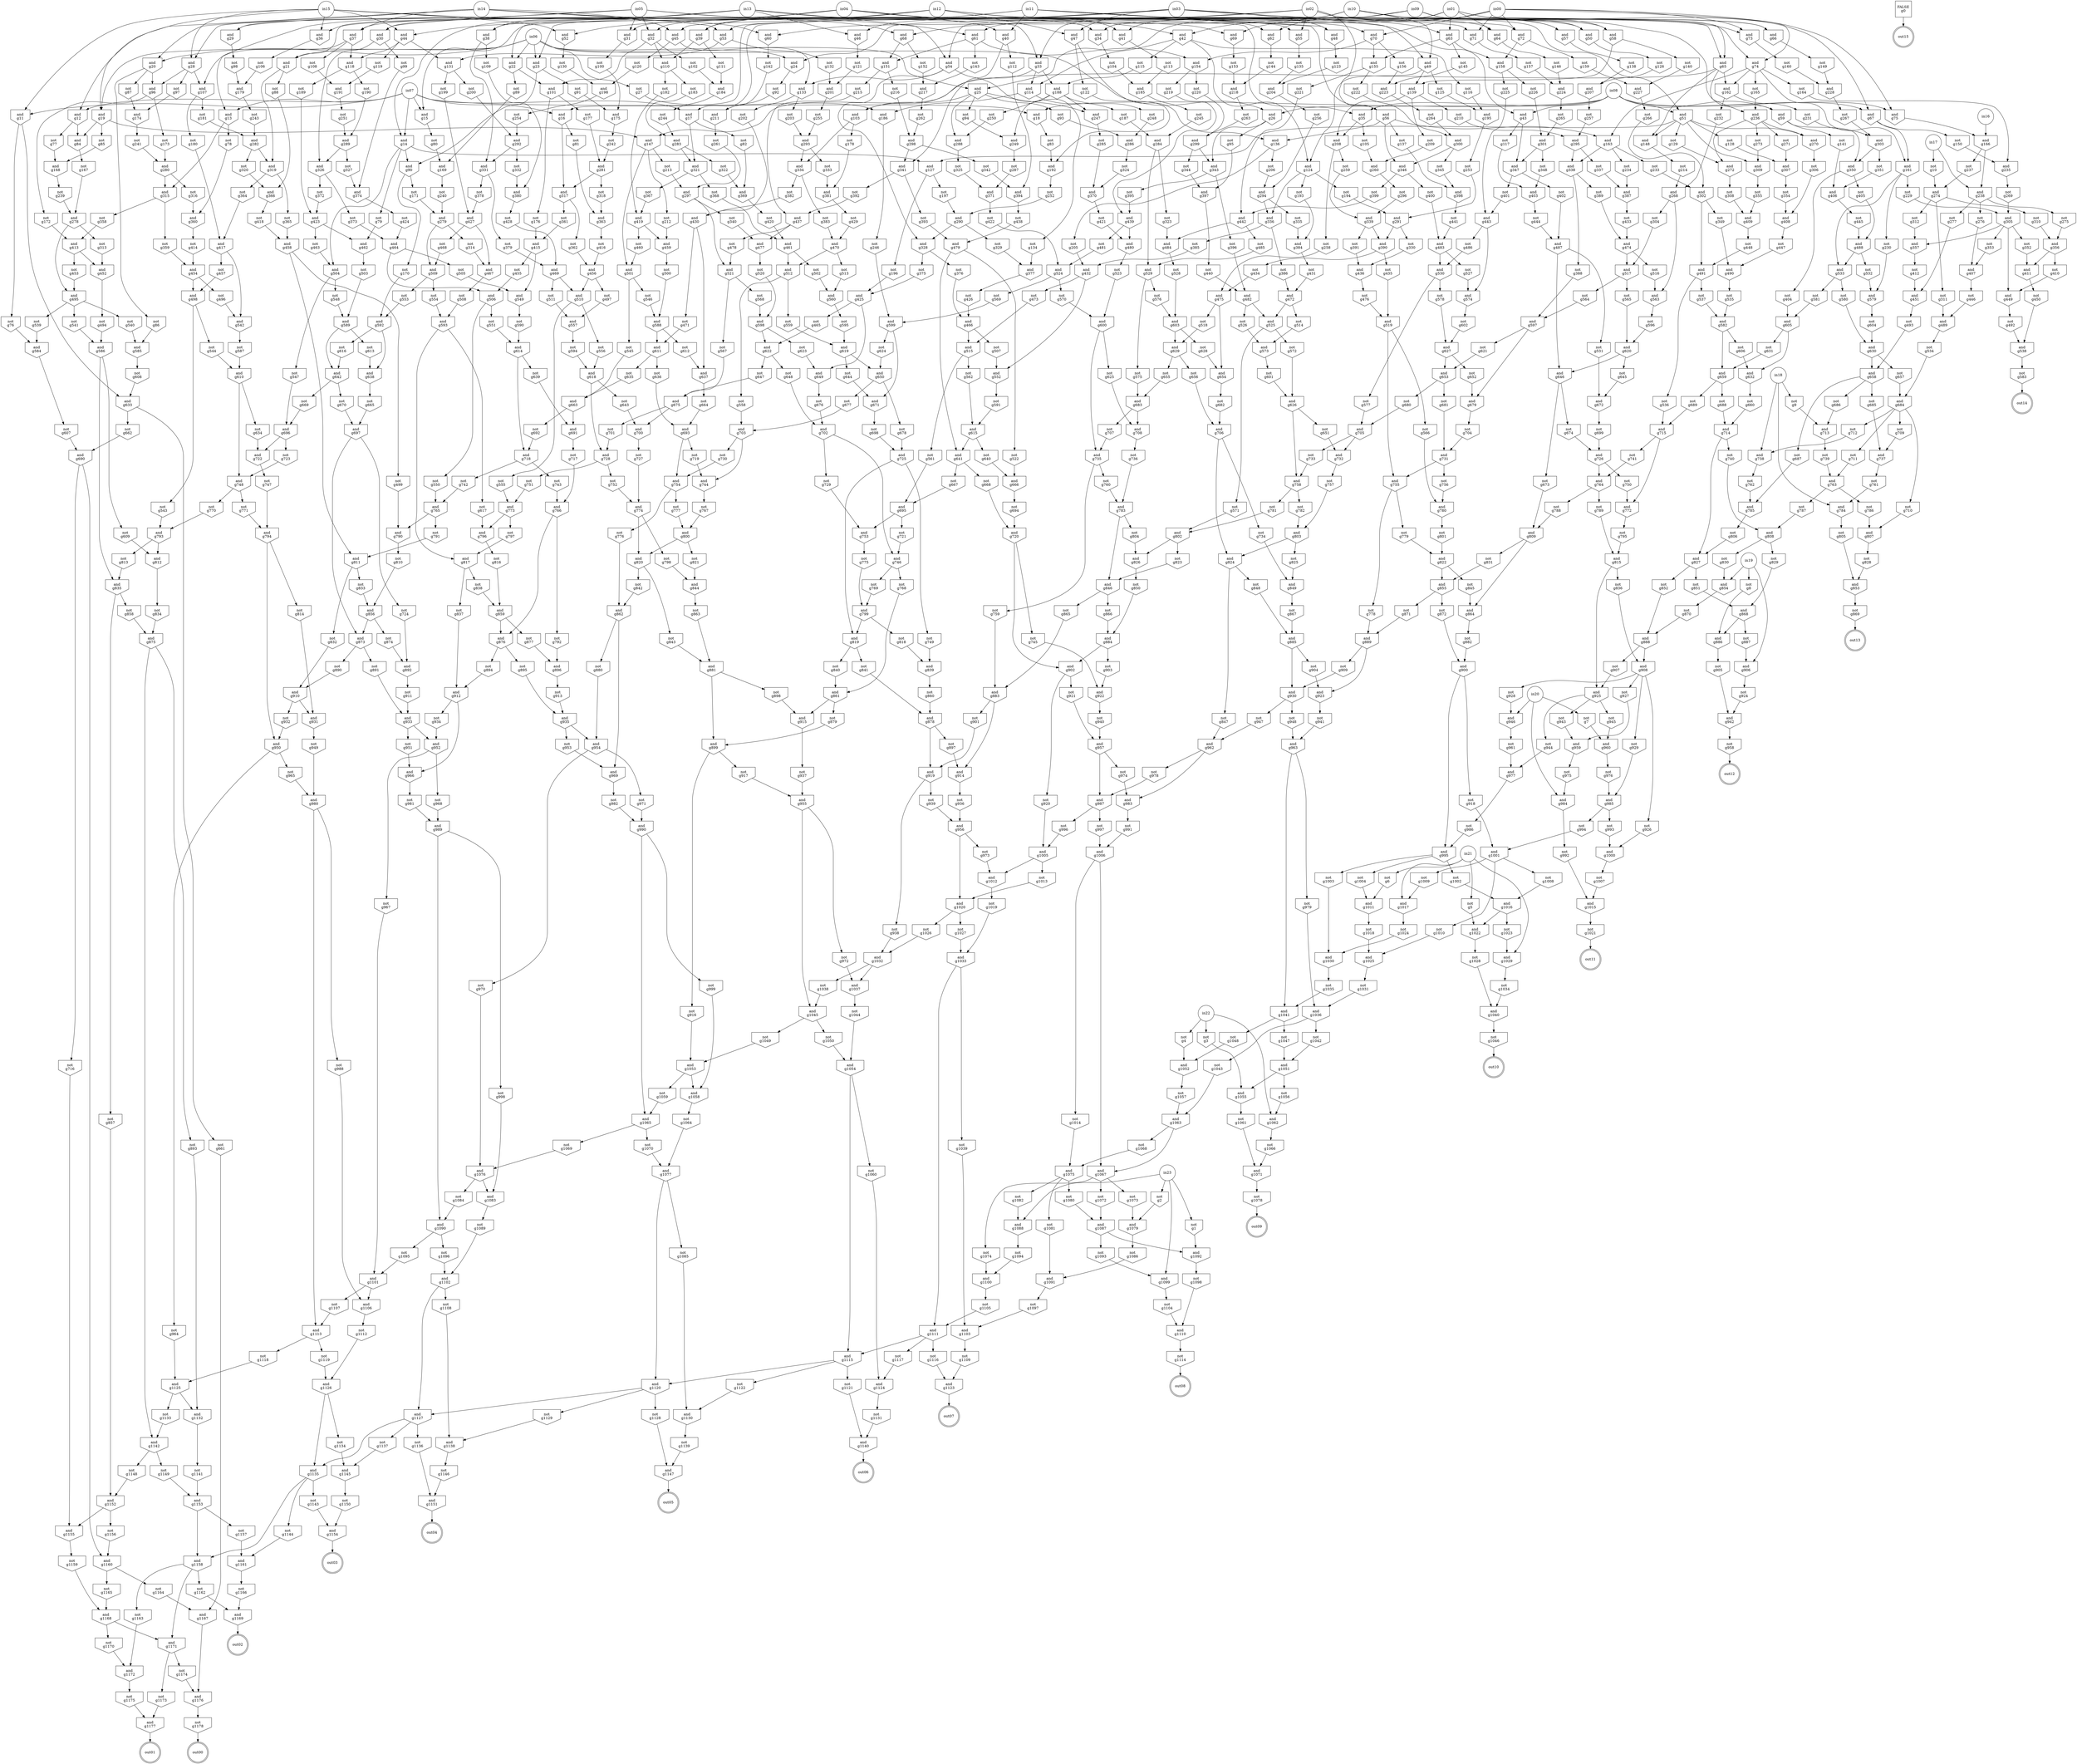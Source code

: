 strict digraph "" {
in23 [label="in23", shape=circle];
in22 [label="in22", shape=circle];
in21 [label="in21", shape=circle];
in20 [label="in20", shape=circle];
in19 [label="in19", shape=circle];
in18 [label="in18", shape=circle];
in17 [label="in17", shape=circle];
in16 [label="in16", shape=circle];
in15 [label="in15", shape=circle];
in14 [label="in14", shape=circle];
in13 [label="in13", shape=circle];
in12 [label="in12", shape=circle];
in11 [label="in11", shape=circle];
in10 [label="in10", shape=circle];
in09 [label="in09", shape=circle];
in08 [label="in08", shape=circle];
in07 [label="in07", shape=circle];
in06 [label="in06", shape=circle];
in05 [label="in05", shape=circle];
in04 [label="in04", shape=circle];
in03 [label="in03", shape=circle];
in02 [label="in02", shape=circle];
in01 [label="in01", shape=circle];
in00 [label="in00", shape=circle];
g0 [label="FALSE\ng0", shape=square];
g1 [label="not\ng1", shape=invhouse];
g2 [label="not\ng2", shape=invhouse];
g3 [label="not\ng3", shape=invhouse];
g4 [label="not\ng4", shape=invhouse];
g5 [label="not\ng5", shape=invhouse];
g6 [label="not\ng6", shape=invhouse];
g7 [label="not\ng7", shape=invhouse];
g8 [label="not\ng8", shape=invhouse];
g9 [label="not\ng9", shape=invhouse];
g10 [label="not\ng10", shape=invhouse];
g11 [label="and\ng11", shape=invhouse];
g12 [label="and\ng12", shape=invhouse];
g13 [label="and\ng13", shape=invhouse];
g14 [label="and\ng14", shape=invhouse];
g15 [label="and\ng15", shape=invhouse];
g16 [label="and\ng16", shape=invhouse];
g17 [label="and\ng17", shape=invhouse];
g18 [label="and\ng18", shape=invhouse];
g19 [label="and\ng19", shape=invhouse];
g20 [label="and\ng20", shape=invhouse];
g21 [label="and\ng21", shape=invhouse];
g22 [label="and\ng22", shape=invhouse];
g23 [label="and\ng23", shape=invhouse];
g24 [label="and\ng24", shape=invhouse];
g25 [label="and\ng25", shape=invhouse];
g26 [label="and\ng26", shape=invhouse];
g27 [label="not\ng27", shape=invhouse];
g28 [label="and\ng28", shape=invhouse];
g29 [label="and\ng29", shape=invhouse];
g30 [label="and\ng30", shape=invhouse];
g31 [label="and\ng31", shape=invhouse];
g32 [label="and\ng32", shape=invhouse];
g33 [label="and\ng33", shape=invhouse];
g34 [label="and\ng34", shape=invhouse];
g35 [label="and\ng35", shape=invhouse];
g36 [label="and\ng36", shape=invhouse];
g37 [label="and\ng37", shape=invhouse];
g38 [label="and\ng38", shape=invhouse];
g39 [label="and\ng39", shape=invhouse];
g40 [label="and\ng40", shape=invhouse];
g41 [label="and\ng41", shape=invhouse];
g42 [label="and\ng42", shape=invhouse];
g43 [label="and\ng43", shape=invhouse];
g44 [label="and\ng44", shape=invhouse];
g45 [label="and\ng45", shape=invhouse];
g46 [label="and\ng46", shape=invhouse];
g47 [label="and\ng47", shape=invhouse];
g48 [label="and\ng48", shape=invhouse];
g49 [label="and\ng49", shape=invhouse];
g50 [label="and\ng50", shape=invhouse];
g51 [label="and\ng51", shape=invhouse];
g52 [label="and\ng52", shape=invhouse];
g53 [label="and\ng53", shape=invhouse];
g54 [label="and\ng54", shape=invhouse];
g55 [label="and\ng55", shape=invhouse];
g56 [label="and\ng56", shape=invhouse];
g57 [label="and\ng57", shape=invhouse];
g58 [label="and\ng58", shape=invhouse];
g59 [label="and\ng59", shape=invhouse];
g60 [label="and\ng60", shape=invhouse];
g61 [label="and\ng61", shape=invhouse];
g62 [label="and\ng62", shape=invhouse];
g63 [label="and\ng63", shape=invhouse];
g64 [label="and\ng64", shape=invhouse];
g65 [label="and\ng65", shape=invhouse];
g66 [label="and\ng66", shape=invhouse];
g67 [label="and\ng67", shape=invhouse];
g68 [label="and\ng68", shape=invhouse];
g69 [label="and\ng69", shape=invhouse];
g70 [label="and\ng70", shape=invhouse];
g71 [label="and\ng71", shape=invhouse];
g72 [label="and\ng72", shape=invhouse];
g73 [label="and\ng73", shape=invhouse];
g74 [label="and\ng74", shape=invhouse];
g75 [label="and\ng75", shape=invhouse];
out15 [label="out15", shape=doublecircle];
g76 [label="not\ng76", shape=invhouse];
g77 [label="not\ng77", shape=invhouse];
g78 [label="not\ng78", shape=invhouse];
g79 [label="not\ng79", shape=invhouse];
g80 [label="not\ng80", shape=invhouse];
g81 [label="not\ng81", shape=invhouse];
g82 [label="not\ng82", shape=invhouse];
g83 [label="not\ng83", shape=invhouse];
g84 [label="and\ng84", shape=invhouse];
g85 [label="not\ng85", shape=invhouse];
g86 [label="not\ng86", shape=invhouse];
g87 [label="not\ng87", shape=invhouse];
g88 [label="not\ng88", shape=invhouse];
g89 [label="not\ng89", shape=invhouse];
g90 [label="and\ng90", shape=invhouse];
g91 [label="not\ng91", shape=invhouse];
g92 [label="not\ng92", shape=invhouse];
g93 [label="not\ng93", shape=invhouse];
g94 [label="not\ng94", shape=invhouse];
g95 [label="not\ng95", shape=invhouse];
g96 [label="and\ng96", shape=invhouse];
g97 [label="not\ng97", shape=invhouse];
g98 [label="not\ng98", shape=invhouse];
g99 [label="not\ng99", shape=invhouse];
g100 [label="not\ng100", shape=invhouse];
g101 [label="and\ng101", shape=invhouse];
g102 [label="not\ng102", shape=invhouse];
g103 [label="and\ng103", shape=invhouse];
g104 [label="not\ng104", shape=invhouse];
g105 [label="not\ng105", shape=invhouse];
g106 [label="not\ng106", shape=invhouse];
g107 [label="and\ng107", shape=invhouse];
g108 [label="not\ng108", shape=invhouse];
g109 [label="not\ng109", shape=invhouse];
g110 [label="and\ng110", shape=invhouse];
g111 [label="not\ng111", shape=invhouse];
g112 [label="not\ng112", shape=invhouse];
g113 [label="not\ng113", shape=invhouse];
g114 [label="and\ng114", shape=invhouse];
g115 [label="not\ng115", shape=invhouse];
g116 [label="not\ng116", shape=invhouse];
g117 [label="not\ng117", shape=invhouse];
g118 [label="and\ng118", shape=invhouse];
g119 [label="not\ng119", shape=invhouse];
g120 [label="not\ng120", shape=invhouse];
g121 [label="not\ng121", shape=invhouse];
g122 [label="not\ng122", shape=invhouse];
g123 [label="not\ng123", shape=invhouse];
g124 [label="and\ng124", shape=invhouse];
g125 [label="not\ng125", shape=invhouse];
g126 [label="not\ng126", shape=invhouse];
g127 [label="and\ng127", shape=invhouse];
g128 [label="not\ng128", shape=invhouse];
g129 [label="not\ng129", shape=invhouse];
g130 [label="not\ng130", shape=invhouse];
g131 [label="and\ng131", shape=invhouse];
g132 [label="not\ng132", shape=invhouse];
g133 [label="and\ng133", shape=invhouse];
g134 [label="not\ng134", shape=invhouse];
g135 [label="not\ng135", shape=invhouse];
g136 [label="and\ng136", shape=invhouse];
g137 [label="not\ng137", shape=invhouse];
g138 [label="not\ng138", shape=invhouse];
g139 [label="and\ng139", shape=invhouse];
g140 [label="not\ng140", shape=invhouse];
g141 [label="not\ng141", shape=invhouse];
g142 [label="not\ng142", shape=invhouse];
g143 [label="not\ng143", shape=invhouse];
g144 [label="not\ng144", shape=invhouse];
g145 [label="not\ng145", shape=invhouse];
g146 [label="not\ng146", shape=invhouse];
g147 [label="and\ng147", shape=invhouse];
g148 [label="and\ng148", shape=invhouse];
g149 [label="not\ng149", shape=invhouse];
g150 [label="not\ng150", shape=invhouse];
g151 [label="and\ng151", shape=invhouse];
g152 [label="not\ng152", shape=invhouse];
g153 [label="not\ng153", shape=invhouse];
g154 [label="and\ng154", shape=invhouse];
g155 [label="and\ng155", shape=invhouse];
g156 [label="not\ng156", shape=invhouse];
g157 [label="not\ng157", shape=invhouse];
g158 [label="and\ng158", shape=invhouse];
g159 [label="not\ng159", shape=invhouse];
g160 [label="not\ng160", shape=invhouse];
g161 [label="and\ng161", shape=invhouse];
g162 [label="and\ng162", shape=invhouse];
g163 [label="and\ng163", shape=invhouse];
g164 [label="not\ng164", shape=invhouse];
g165 [label="not\ng165", shape=invhouse];
g166 [label="and\ng166", shape=invhouse];
g167 [label="not\ng167", shape=invhouse];
g168 [label="and\ng168", shape=invhouse];
g169 [label="and\ng169", shape=invhouse];
g170 [label="not\ng170", shape=invhouse];
g171 [label="not\ng171", shape=invhouse];
g172 [label="not\ng172", shape=invhouse];
g173 [label="not\ng173", shape=invhouse];
g174 [label="and\ng174", shape=invhouse];
g175 [label="and\ng175", shape=invhouse];
g176 [label="not\ng176", shape=invhouse];
g177 [label="not\ng177", shape=invhouse];
g178 [label="not\ng178", shape=invhouse];
g179 [label="and\ng179", shape=invhouse];
g180 [label="not\ng180", shape=invhouse];
g181 [label="not\ng181", shape=invhouse];
g182 [label="not\ng182", shape=invhouse];
g183 [label="not\ng183", shape=invhouse];
g184 [label="and\ng184", shape=invhouse];
g185 [label="and\ng185", shape=invhouse];
g186 [label="and\ng186", shape=invhouse];
g187 [label="not\ng187", shape=invhouse];
g188 [label="and\ng188", shape=invhouse];
g189 [label="not\ng189", shape=invhouse];
g190 [label="not\ng190", shape=invhouse];
g191 [label="and\ng191", shape=invhouse];
g192 [label="and\ng192", shape=invhouse];
g193 [label="not\ng193", shape=invhouse];
g194 [label="not\ng194", shape=invhouse];
g195 [label="and\ng195", shape=invhouse];
g196 [label="not\ng196", shape=invhouse];
g197 [label="not\ng197", shape=invhouse];
g198 [label="and\ng198", shape=invhouse];
g199 [label="not\ng199", shape=invhouse];
g200 [label="not\ng200", shape=invhouse];
g201 [label="and\ng201", shape=invhouse];
g202 [label="not\ng202", shape=invhouse];
g203 [label="not\ng203", shape=invhouse];
g204 [label="and\ng204", shape=invhouse];
g205 [label="not\ng205", shape=invhouse];
g206 [label="not\ng206", shape=invhouse];
g207 [label="and\ng207", shape=invhouse];
g208 [label="and\ng208", shape=invhouse];
g209 [label="not\ng209", shape=invhouse];
g210 [label="not\ng210", shape=invhouse];
g211 [label="and\ng211", shape=invhouse];
g212 [label="not\ng212", shape=invhouse];
g213 [label="not\ng213", shape=invhouse];
g214 [label="not\ng214", shape=invhouse];
g215 [label="not\ng215", shape=invhouse];
g216 [label="not\ng216", shape=invhouse];
g217 [label="and\ng217", shape=invhouse];
g218 [label="and\ng218", shape=invhouse];
g219 [label="not\ng219", shape=invhouse];
g220 [label="not\ng220", shape=invhouse];
g221 [label="not\ng221", shape=invhouse];
g222 [label="not\ng222", shape=invhouse];
g223 [label="and\ng223", shape=invhouse];
g224 [label="and\ng224", shape=invhouse];
g225 [label="not\ng225", shape=invhouse];
g226 [label="not\ng226", shape=invhouse];
g227 [label="and\ng227", shape=invhouse];
g228 [label="and\ng228", shape=invhouse];
g229 [label="not\ng229", shape=invhouse];
g230 [label="not\ng230", shape=invhouse];
g231 [label="not\ng231", shape=invhouse];
g232 [label="not\ng232", shape=invhouse];
g233 [label="not\ng233", shape=invhouse];
g234 [label="not\ng234", shape=invhouse];
g235 [label="and\ng235", shape=invhouse];
g236 [label="and\ng236", shape=invhouse];
g237 [label="not\ng237", shape=invhouse];
g238 [label="and\ng238", shape=invhouse];
g239 [label="not\ng239", shape=invhouse];
g240 [label="not\ng240", shape=invhouse];
g241 [label="not\ng241", shape=invhouse];
g242 [label="not\ng242", shape=invhouse];
g243 [label="not\ng243", shape=invhouse];
g244 [label="not\ng244", shape=invhouse];
g245 [label="not\ng245", shape=invhouse];
g246 [label="not\ng246", shape=invhouse];
g247 [label="and\ng247", shape=invhouse];
g248 [label="not\ng248", shape=invhouse];
g249 [label="and\ng249", shape=invhouse];
g250 [label="not\ng250", shape=invhouse];
g251 [label="not\ng251", shape=invhouse];
g252 [label="not\ng252", shape=invhouse];
g253 [label="not\ng253", shape=invhouse];
g254 [label="not\ng254", shape=invhouse];
g255 [label="not\ng255", shape=invhouse];
g256 [label="not\ng256", shape=invhouse];
g257 [label="not\ng257", shape=invhouse];
g258 [label="not\ng258", shape=invhouse];
g259 [label="not\ng259", shape=invhouse];
g260 [label="and\ng260", shape=invhouse];
g261 [label="not\ng261", shape=invhouse];
g262 [label="not\ng262", shape=invhouse];
g263 [label="not\ng263", shape=invhouse];
g264 [label="not\ng264", shape=invhouse];
g265 [label="not\ng265", shape=invhouse];
g266 [label="not\ng266", shape=invhouse];
g267 [label="not\ng267", shape=invhouse];
g268 [label="and\ng268", shape=invhouse];
g269 [label="not\ng269", shape=invhouse];
g270 [label="and\ng270", shape=invhouse];
g271 [label="not\ng271", shape=invhouse];
g272 [label="and\ng272", shape=invhouse];
g273 [label="not\ng273", shape=invhouse];
g274 [label="and\ng274", shape=invhouse];
g275 [label="not\ng275", shape=invhouse];
g276 [label="not\ng276", shape=invhouse];
g277 [label="not\ng277", shape=invhouse];
g278 [label="and\ng278", shape=invhouse];
g279 [label="and\ng279", shape=invhouse];
g280 [label="and\ng280", shape=invhouse];
g281 [label="and\ng281", shape=invhouse];
g282 [label="and\ng282", shape=invhouse];
g283 [label="and\ng283", shape=invhouse];
g284 [label="and\ng284", shape=invhouse];
g285 [label="not\ng285", shape=invhouse];
g286 [label="and\ng286", shape=invhouse];
g287 [label="not\ng287", shape=invhouse];
g288 [label="and\ng288", shape=invhouse];
g289 [label="and\ng289", shape=invhouse];
g290 [label="and\ng290", shape=invhouse];
g291 [label="and\ng291", shape=invhouse];
g292 [label="and\ng292", shape=invhouse];
g293 [label="and\ng293", shape=invhouse];
g294 [label="and\ng294", shape=invhouse];
g295 [label="and\ng295", shape=invhouse];
g296 [label="not\ng296", shape=invhouse];
g297 [label="and\ng297", shape=invhouse];
g298 [label="and\ng298", shape=invhouse];
g299 [label="and\ng299", shape=invhouse];
g300 [label="and\ng300", shape=invhouse];
g301 [label="and\ng301", shape=invhouse];
g302 [label="and\ng302", shape=invhouse];
g303 [label="and\ng303", shape=invhouse];
g304 [label="not\ng304", shape=invhouse];
g305 [label="and\ng305", shape=invhouse];
g306 [label="not\ng306", shape=invhouse];
g307 [label="and\ng307", shape=invhouse];
g308 [label="not\ng308", shape=invhouse];
g309 [label="and\ng309", shape=invhouse];
g310 [label="not\ng310", shape=invhouse];
g311 [label="not\ng311", shape=invhouse];
g312 [label="not\ng312", shape=invhouse];
g313 [label="not\ng313", shape=invhouse];
g314 [label="not\ng314", shape=invhouse];
g315 [label="and\ng315", shape=invhouse];
g316 [label="not\ng316", shape=invhouse];
g317 [label="and\ng317", shape=invhouse];
g318 [label="not\ng318", shape=invhouse];
g319 [label="and\ng319", shape=invhouse];
g320 [label="not\ng320", shape=invhouse];
g321 [label="and\ng321", shape=invhouse];
g322 [label="not\ng322", shape=invhouse];
g323 [label="not\ng323", shape=invhouse];
g324 [label="not\ng324", shape=invhouse];
g325 [label="not\ng325", shape=invhouse];
g326 [label="and\ng326", shape=invhouse];
g327 [label="not\ng327", shape=invhouse];
g328 [label="and\ng328", shape=invhouse];
g329 [label="not\ng329", shape=invhouse];
g330 [label="not\ng330", shape=invhouse];
g331 [label="and\ng331", shape=invhouse];
g332 [label="not\ng332", shape=invhouse];
g333 [label="not\ng333", shape=invhouse];
g334 [label="and\ng334", shape=invhouse];
g335 [label="not\ng335", shape=invhouse];
g336 [label="and\ng336", shape=invhouse];
g337 [label="not\ng337", shape=invhouse];
g338 [label="and\ng338", shape=invhouse];
g339 [label="and\ng339", shape=invhouse];
g340 [label="not\ng340", shape=invhouse];
g341 [label="and\ng341", shape=invhouse];
g342 [label="not\ng342", shape=invhouse];
g343 [label="and\ng343", shape=invhouse];
g344 [label="not\ng344", shape=invhouse];
g345 [label="not\ng345", shape=invhouse];
g346 [label="and\ng346", shape=invhouse];
g347 [label="and\ng347", shape=invhouse];
g348 [label="not\ng348", shape=invhouse];
g349 [label="not\ng349", shape=invhouse];
g350 [label="and\ng350", shape=invhouse];
g351 [label="not\ng351", shape=invhouse];
g352 [label="not\ng352", shape=invhouse];
g353 [label="not\ng353", shape=invhouse];
g354 [label="not\ng354", shape=invhouse];
g355 [label="not\ng355", shape=invhouse];
g356 [label="and\ng356", shape=invhouse];
g357 [label="and\ng357", shape=invhouse];
g358 [label="not\ng358", shape=invhouse];
g359 [label="not\ng359", shape=invhouse];
g360 [label="and\ng360", shape=invhouse];
g361 [label="not\ng361", shape=invhouse];
g362 [label="not\ng362", shape=invhouse];
g363 [label="and\ng363", shape=invhouse];
g364 [label="not\ng364", shape=invhouse];
g365 [label="not\ng365", shape=invhouse];
g366 [label="and\ng366", shape=invhouse];
g367 [label="not\ng367", shape=invhouse];
g368 [label="not\ng368", shape=invhouse];
g369 [label="and\ng369", shape=invhouse];
g370 [label="and\ng370", shape=invhouse];
g371 [label="and\ng371", shape=invhouse];
g372 [label="not\ng372", shape=invhouse];
g373 [label="not\ng373", shape=invhouse];
g374 [label="and\ng374", shape=invhouse];
g375 [label="not\ng375", shape=invhouse];
g376 [label="not\ng376", shape=invhouse];
g377 [label="and\ng377", shape=invhouse];
g378 [label="not\ng378", shape=invhouse];
g379 [label="not\ng379", shape=invhouse];
g380 [label="and\ng380", shape=invhouse];
g381 [label="and\ng381", shape=invhouse];
g382 [label="not\ng382", shape=invhouse];
g383 [label="not\ng383", shape=invhouse];
g384 [label="and\ng384", shape=invhouse];
g385 [label="not\ng385", shape=invhouse];
g386 [label="not\ng386", shape=invhouse];
g387 [label="and\ng387", shape=invhouse];
g388 [label="not\ng388", shape=invhouse];
g389 [label="not\ng389", shape=invhouse];
g390 [label="and\ng390", shape=invhouse];
g391 [label="not\ng391", shape=invhouse];
g392 [label="not\ng392", shape=invhouse];
g393 [label="not\ng393", shape=invhouse];
g394 [label="and\ng394", shape=invhouse];
g395 [label="not\ng395", shape=invhouse];
g396 [label="not\ng396", shape=invhouse];
g397 [label="and\ng397", shape=invhouse];
g398 [label="and\ng398", shape=invhouse];
g399 [label="not\ng399", shape=invhouse];
g400 [label="not\ng400", shape=invhouse];
g401 [label="not\ng401", shape=invhouse];
g402 [label="not\ng402", shape=invhouse];
g403 [label="and\ng403", shape=invhouse];
g404 [label="not\ng404", shape=invhouse];
g405 [label="not\ng405", shape=invhouse];
g406 [label="and\ng406", shape=invhouse];
g407 [label="and\ng407", shape=invhouse];
g408 [label="and\ng408", shape=invhouse];
g409 [label="and\ng409", shape=invhouse];
g410 [label="not\ng410", shape=invhouse];
g411 [label="and\ng411", shape=invhouse];
g412 [label="not\ng412", shape=invhouse];
g413 [label="and\ng413", shape=invhouse];
g414 [label="not\ng414", shape=invhouse];
g415 [label="and\ng415", shape=invhouse];
g416 [label="not\ng416", shape=invhouse];
g417 [label="and\ng417", shape=invhouse];
g418 [label="not\ng418", shape=invhouse];
g419 [label="and\ng419", shape=invhouse];
g420 [label="not\ng420", shape=invhouse];
g421 [label="not\ng421", shape=invhouse];
g422 [label="not\ng422", shape=invhouse];
g423 [label="and\ng423", shape=invhouse];
g424 [label="not\ng424", shape=invhouse];
g425 [label="and\ng425", shape=invhouse];
g426 [label="not\ng426", shape=invhouse];
g427 [label="and\ng427", shape=invhouse];
g428 [label="not\ng428", shape=invhouse];
g429 [label="not\ng429", shape=invhouse];
g430 [label="and\ng430", shape=invhouse];
g431 [label="not\ng431", shape=invhouse];
g432 [label="and\ng432", shape=invhouse];
g433 [label="not\ng433", shape=invhouse];
g434 [label="not\ng434", shape=invhouse];
g435 [label="not\ng435", shape=invhouse];
g436 [label="and\ng436", shape=invhouse];
g437 [label="and\ng437", shape=invhouse];
g438 [label="not\ng438", shape=invhouse];
g439 [label="and\ng439", shape=invhouse];
g440 [label="not\ng440", shape=invhouse];
g441 [label="not\ng441", shape=invhouse];
g442 [label="and\ng442", shape=invhouse];
g443 [label="and\ng443", shape=invhouse];
g444 [label="not\ng444", shape=invhouse];
g445 [label="not\ng445", shape=invhouse];
g446 [label="not\ng446", shape=invhouse];
g447 [label="not\ng447", shape=invhouse];
g448 [label="not\ng448", shape=invhouse];
g449 [label="and\ng449", shape=invhouse];
g450 [label="not\ng450", shape=invhouse];
g451 [label="and\ng451", shape=invhouse];
g452 [label="and\ng452", shape=invhouse];
g453 [label="not\ng453", shape=invhouse];
g454 [label="and\ng454", shape=invhouse];
g455 [label="not\ng455", shape=invhouse];
g456 [label="and\ng456", shape=invhouse];
g457 [label="not\ng457", shape=invhouse];
g458 [label="and\ng458", shape=invhouse];
g459 [label="and\ng459", shape=invhouse];
g460 [label="not\ng460", shape=invhouse];
g461 [label="and\ng461", shape=invhouse];
g462 [label="and\ng462", shape=invhouse];
g463 [label="not\ng463", shape=invhouse];
g464 [label="and\ng464", shape=invhouse];
g465 [label="not\ng465", shape=invhouse];
g466 [label="and\ng466", shape=invhouse];
g467 [label="and\ng467", shape=invhouse];
g468 [label="not\ng468", shape=invhouse];
g469 [label="and\ng469", shape=invhouse];
g470 [label="and\ng470", shape=invhouse];
g471 [label="not\ng471", shape=invhouse];
g472 [label="and\ng472", shape=invhouse];
g473 [label="not\ng473", shape=invhouse];
g474 [label="and\ng474", shape=invhouse];
g475 [label="and\ng475", shape=invhouse];
g476 [label="not\ng476", shape=invhouse];
g477 [label="and\ng477", shape=invhouse];
g478 [label="not\ng478", shape=invhouse];
g479 [label="and\ng479", shape=invhouse];
g480 [label="and\ng480", shape=invhouse];
g481 [label="not\ng481", shape=invhouse];
g482 [label="and\ng482", shape=invhouse];
g483 [label="and\ng483", shape=invhouse];
g484 [label="and\ng484", shape=invhouse];
g485 [label="not\ng485", shape=invhouse];
g486 [label="not\ng486", shape=invhouse];
g487 [label="and\ng487", shape=invhouse];
g488 [label="and\ng488", shape=invhouse];
g489 [label="and\ng489", shape=invhouse];
g490 [label="and\ng490", shape=invhouse];
g491 [label="and\ng491", shape=invhouse];
g492 [label="not\ng492", shape=invhouse];
g493 [label="not\ng493", shape=invhouse];
g494 [label="not\ng494", shape=invhouse];
g495 [label="and\ng495", shape=invhouse];
g496 [label="not\ng496", shape=invhouse];
g497 [label="not\ng497", shape=invhouse];
g498 [label="and\ng498", shape=invhouse];
g499 [label="not\ng499", shape=invhouse];
g500 [label="not\ng500", shape=invhouse];
g501 [label="and\ng501", shape=invhouse];
g502 [label="not\ng502", shape=invhouse];
g503 [label="not\ng503", shape=invhouse];
g504 [label="and\ng504", shape=invhouse];
g505 [label="not\ng505", shape=invhouse];
g506 [label="and\ng506", shape=invhouse];
g507 [label="not\ng507", shape=invhouse];
g508 [label="not\ng508", shape=invhouse];
g509 [label="and\ng509", shape=invhouse];
g510 [label="and\ng510", shape=invhouse];
g511 [label="not\ng511", shape=invhouse];
g512 [label="and\ng512", shape=invhouse];
g513 [label="not\ng513", shape=invhouse];
g514 [label="not\ng514", shape=invhouse];
g515 [label="and\ng515", shape=invhouse];
g516 [label="not\ng516", shape=invhouse];
g517 [label="and\ng517", shape=invhouse];
g518 [label="not\ng518", shape=invhouse];
g519 [label="and\ng519", shape=invhouse];
g520 [label="not\ng520", shape=invhouse];
g521 [label="and\ng521", shape=invhouse];
g522 [label="not\ng522", shape=invhouse];
g523 [label="not\ng523", shape=invhouse];
g524 [label="and\ng524", shape=invhouse];
g525 [label="and\ng525", shape=invhouse];
g526 [label="not\ng526", shape=invhouse];
g527 [label="not\ng527", shape=invhouse];
g528 [label="not\ng528", shape=invhouse];
g529 [label="and\ng529", shape=invhouse];
g530 [label="and\ng530", shape=invhouse];
g531 [label="not\ng531", shape=invhouse];
g532 [label="not\ng532", shape=invhouse];
g533 [label="and\ng533", shape=invhouse];
g534 [label="not\ng534", shape=invhouse];
g535 [label="not\ng535", shape=invhouse];
g536 [label="not\ng536", shape=invhouse];
g537 [label="not\ng537", shape=invhouse];
g538 [label="and\ng538", shape=invhouse];
g539 [label="not\ng539", shape=invhouse];
g540 [label="not\ng540", shape=invhouse];
g541 [label="not\ng541", shape=invhouse];
g542 [label="and\ng542", shape=invhouse];
g543 [label="not\ng543", shape=invhouse];
g544 [label="not\ng544", shape=invhouse];
g545 [label="not\ng545", shape=invhouse];
g546 [label="not\ng546", shape=invhouse];
g547 [label="not\ng547", shape=invhouse];
g548 [label="not\ng548", shape=invhouse];
g549 [label="and\ng549", shape=invhouse];
g550 [label="not\ng550", shape=invhouse];
g551 [label="not\ng551", shape=invhouse];
g552 [label="and\ng552", shape=invhouse];
g553 [label="not\ng553", shape=invhouse];
g554 [label="not\ng554", shape=invhouse];
g555 [label="not\ng555", shape=invhouse];
g556 [label="not\ng556", shape=invhouse];
g557 [label="and\ng557", shape=invhouse];
g558 [label="not\ng558", shape=invhouse];
g559 [label="not\ng559", shape=invhouse];
g560 [label="and\ng560", shape=invhouse];
g561 [label="not\ng561", shape=invhouse];
g562 [label="not\ng562", shape=invhouse];
g563 [label="and\ng563", shape=invhouse];
g564 [label="not\ng564", shape=invhouse];
g565 [label="not\ng565", shape=invhouse];
g566 [label="not\ng566", shape=invhouse];
g567 [label="not\ng567", shape=invhouse];
g568 [label="not\ng568", shape=invhouse];
g569 [label="not\ng569", shape=invhouse];
g570 [label="not\ng570", shape=invhouse];
g571 [label="not\ng571", shape=invhouse];
g572 [label="not\ng572", shape=invhouse];
g573 [label="and\ng573", shape=invhouse];
g574 [label="and\ng574", shape=invhouse];
g575 [label="not\ng575", shape=invhouse];
g576 [label="not\ng576", shape=invhouse];
g577 [label="not\ng577", shape=invhouse];
g578 [label="not\ng578", shape=invhouse];
g579 [label="and\ng579", shape=invhouse];
g580 [label="not\ng580", shape=invhouse];
g581 [label="not\ng581", shape=invhouse];
g582 [label="and\ng582", shape=invhouse];
g583 [label="not\ng583", shape=invhouse];
g584 [label="and\ng584", shape=invhouse];
g585 [label="and\ng585", shape=invhouse];
g586 [label="and\ng586", shape=invhouse];
g587 [label="not\ng587", shape=invhouse];
g588 [label="and\ng588", shape=invhouse];
g589 [label="and\ng589", shape=invhouse];
g590 [label="not\ng590", shape=invhouse];
g591 [label="not\ng591", shape=invhouse];
g592 [label="and\ng592", shape=invhouse];
g593 [label="and\ng593", shape=invhouse];
g594 [label="not\ng594", shape=invhouse];
g595 [label="not\ng595", shape=invhouse];
g596 [label="not\ng596", shape=invhouse];
g597 [label="and\ng597", shape=invhouse];
g598 [label="and\ng598", shape=invhouse];
g599 [label="and\ng599", shape=invhouse];
g600 [label="and\ng600", shape=invhouse];
g601 [label="not\ng601", shape=invhouse];
g602 [label="not\ng602", shape=invhouse];
g603 [label="and\ng603", shape=invhouse];
g604 [label="not\ng604", shape=invhouse];
g605 [label="and\ng605", shape=invhouse];
g606 [label="not\ng606", shape=invhouse];
out14 [label="out14", shape=doublecircle];
g607 [label="not\ng607", shape=invhouse];
g608 [label="not\ng608", shape=invhouse];
g609 [label="not\ng609", shape=invhouse];
g610 [label="and\ng610", shape=invhouse];
g611 [label="and\ng611", shape=invhouse];
g612 [label="not\ng612", shape=invhouse];
g613 [label="not\ng613", shape=invhouse];
g614 [label="and\ng614", shape=invhouse];
g615 [label="and\ng615", shape=invhouse];
g616 [label="not\ng616", shape=invhouse];
g617 [label="not\ng617", shape=invhouse];
g618 [label="and\ng618", shape=invhouse];
g619 [label="and\ng619", shape=invhouse];
g620 [label="and\ng620", shape=invhouse];
g621 [label="not\ng621", shape=invhouse];
g622 [label="and\ng622", shape=invhouse];
g623 [label="not\ng623", shape=invhouse];
g624 [label="not\ng624", shape=invhouse];
g625 [label="not\ng625", shape=invhouse];
g626 [label="and\ng626", shape=invhouse];
g627 [label="and\ng627", shape=invhouse];
g628 [label="not\ng628", shape=invhouse];
g629 [label="and\ng629", shape=invhouse];
g630 [label="and\ng630", shape=invhouse];
g631 [label="not\ng631", shape=invhouse];
g632 [label="and\ng632", shape=invhouse];
g633 [label="and\ng633", shape=invhouse];
g634 [label="not\ng634", shape=invhouse];
g635 [label="not\ng635", shape=invhouse];
g636 [label="not\ng636", shape=invhouse];
g637 [label="and\ng637", shape=invhouse];
g638 [label="and\ng638", shape=invhouse];
g639 [label="not\ng639", shape=invhouse];
g640 [label="not\ng640", shape=invhouse];
g641 [label="and\ng641", shape=invhouse];
g642 [label="and\ng642", shape=invhouse];
g643 [label="not\ng643", shape=invhouse];
g644 [label="not\ng644", shape=invhouse];
g645 [label="not\ng645", shape=invhouse];
g646 [label="and\ng646", shape=invhouse];
g647 [label="not\ng647", shape=invhouse];
g648 [label="not\ng648", shape=invhouse];
g649 [label="and\ng649", shape=invhouse];
g650 [label="and\ng650", shape=invhouse];
g651 [label="not\ng651", shape=invhouse];
g652 [label="not\ng652", shape=invhouse];
g653 [label="and\ng653", shape=invhouse];
g654 [label="and\ng654", shape=invhouse];
g655 [label="not\ng655", shape=invhouse];
g656 [label="not\ng656", shape=invhouse];
g657 [label="not\ng657", shape=invhouse];
g658 [label="and\ng658", shape=invhouse];
g659 [label="and\ng659", shape=invhouse];
g660 [label="not\ng660", shape=invhouse];
g661 [label="not\ng661", shape=invhouse];
g662 [label="not\ng662", shape=invhouse];
g663 [label="and\ng663", shape=invhouse];
g664 [label="not\ng664", shape=invhouse];
g665 [label="not\ng665", shape=invhouse];
g666 [label="and\ng666", shape=invhouse];
g667 [label="not\ng667", shape=invhouse];
g668 [label="not\ng668", shape=invhouse];
g669 [label="not\ng669", shape=invhouse];
g670 [label="not\ng670", shape=invhouse];
g671 [label="and\ng671", shape=invhouse];
g672 [label="and\ng672", shape=invhouse];
g673 [label="not\ng673", shape=invhouse];
g674 [label="not\ng674", shape=invhouse];
g675 [label="and\ng675", shape=invhouse];
g676 [label="not\ng676", shape=invhouse];
g677 [label="not\ng677", shape=invhouse];
g678 [label="not\ng678", shape=invhouse];
g679 [label="and\ng679", shape=invhouse];
g680 [label="not\ng680", shape=invhouse];
g681 [label="not\ng681", shape=invhouse];
g682 [label="not\ng682", shape=invhouse];
g683 [label="and\ng683", shape=invhouse];
g684 [label="and\ng684", shape=invhouse];
g685 [label="not\ng685", shape=invhouse];
g686 [label="not\ng686", shape=invhouse];
g687 [label="not\ng687", shape=invhouse];
g688 [label="not\ng688", shape=invhouse];
g689 [label="not\ng689", shape=invhouse];
g690 [label="and\ng690", shape=invhouse];
g691 [label="and\ng691", shape=invhouse];
g692 [label="not\ng692", shape=invhouse];
g693 [label="and\ng693", shape=invhouse];
g694 [label="not\ng694", shape=invhouse];
g695 [label="and\ng695", shape=invhouse];
g696 [label="and\ng696", shape=invhouse];
g697 [label="and\ng697", shape=invhouse];
g698 [label="not\ng698", shape=invhouse];
g699 [label="not\ng699", shape=invhouse];
g700 [label="and\ng700", shape=invhouse];
g701 [label="not\ng701", shape=invhouse];
g702 [label="and\ng702", shape=invhouse];
g703 [label="and\ng703", shape=invhouse];
g704 [label="not\ng704", shape=invhouse];
g705 [label="and\ng705", shape=invhouse];
g706 [label="and\ng706", shape=invhouse];
g707 [label="not\ng707", shape=invhouse];
g708 [label="and\ng708", shape=invhouse];
g709 [label="not\ng709", shape=invhouse];
g710 [label="not\ng710", shape=invhouse];
g711 [label="not\ng711", shape=invhouse];
g712 [label="not\ng712", shape=invhouse];
g713 [label="and\ng713", shape=invhouse];
g714 [label="and\ng714", shape=invhouse];
g715 [label="and\ng715", shape=invhouse];
g716 [label="not\ng716", shape=invhouse];
g717 [label="not\ng717", shape=invhouse];
g718 [label="and\ng718", shape=invhouse];
g719 [label="not\ng719", shape=invhouse];
g720 [label="and\ng720", shape=invhouse];
g721 [label="not\ng721", shape=invhouse];
g722 [label="and\ng722", shape=invhouse];
g723 [label="not\ng723", shape=invhouse];
g724 [label="not\ng724", shape=invhouse];
g725 [label="and\ng725", shape=invhouse];
g726 [label="and\ng726", shape=invhouse];
g727 [label="not\ng727", shape=invhouse];
g728 [label="and\ng728", shape=invhouse];
g729 [label="not\ng729", shape=invhouse];
g730 [label="not\ng730", shape=invhouse];
g731 [label="and\ng731", shape=invhouse];
g732 [label="and\ng732", shape=invhouse];
g733 [label="not\ng733", shape=invhouse];
g734 [label="not\ng734", shape=invhouse];
g735 [label="and\ng735", shape=invhouse];
g736 [label="not\ng736", shape=invhouse];
g737 [label="and\ng737", shape=invhouse];
g738 [label="and\ng738", shape=invhouse];
g739 [label="not\ng739", shape=invhouse];
g740 [label="not\ng740", shape=invhouse];
g741 [label="not\ng741", shape=invhouse];
g742 [label="not\ng742", shape=invhouse];
g743 [label="not\ng743", shape=invhouse];
g744 [label="and\ng744", shape=invhouse];
g745 [label="not\ng745", shape=invhouse];
g746 [label="and\ng746", shape=invhouse];
g747 [label="not\ng747", shape=invhouse];
g748 [label="and\ng748", shape=invhouse];
g749 [label="not\ng749", shape=invhouse];
g750 [label="not\ng750", shape=invhouse];
g751 [label="not\ng751", shape=invhouse];
g752 [label="not\ng752", shape=invhouse];
g753 [label="and\ng753", shape=invhouse];
g754 [label="and\ng754", shape=invhouse];
g755 [label="and\ng755", shape=invhouse];
g756 [label="not\ng756", shape=invhouse];
g757 [label="not\ng757", shape=invhouse];
g758 [label="and\ng758", shape=invhouse];
g759 [label="not\ng759", shape=invhouse];
g760 [label="not\ng760", shape=invhouse];
g761 [label="not\ng761", shape=invhouse];
g762 [label="not\ng762", shape=invhouse];
g763 [label="and\ng763", shape=invhouse];
g764 [label="and\ng764", shape=invhouse];
g765 [label="and\ng765", shape=invhouse];
g766 [label="and\ng766", shape=invhouse];
g767 [label="not\ng767", shape=invhouse];
g768 [label="not\ng768", shape=invhouse];
g769 [label="not\ng769", shape=invhouse];
g770 [label="not\ng770", shape=invhouse];
g771 [label="not\ng771", shape=invhouse];
g772 [label="and\ng772", shape=invhouse];
g773 [label="and\ng773", shape=invhouse];
g774 [label="and\ng774", shape=invhouse];
g775 [label="not\ng775", shape=invhouse];
g776 [label="not\ng776", shape=invhouse];
g777 [label="not\ng777", shape=invhouse];
g778 [label="not\ng778", shape=invhouse];
g779 [label="not\ng779", shape=invhouse];
g780 [label="and\ng780", shape=invhouse];
g781 [label="not\ng781", shape=invhouse];
g782 [label="not\ng782", shape=invhouse];
g783 [label="and\ng783", shape=invhouse];
g784 [label="and\ng784", shape=invhouse];
g785 [label="and\ng785", shape=invhouse];
g786 [label="not\ng786", shape=invhouse];
g787 [label="not\ng787", shape=invhouse];
g788 [label="not\ng788", shape=invhouse];
g789 [label="not\ng789", shape=invhouse];
g790 [label="and\ng790", shape=invhouse];
g791 [label="not\ng791", shape=invhouse];
g792 [label="not\ng792", shape=invhouse];
g793 [label="and\ng793", shape=invhouse];
g794 [label="and\ng794", shape=invhouse];
g795 [label="not\ng795", shape=invhouse];
g796 [label="and\ng796", shape=invhouse];
g797 [label="not\ng797", shape=invhouse];
g798 [label="not\ng798", shape=invhouse];
g799 [label="and\ng799", shape=invhouse];
g800 [label="and\ng800", shape=invhouse];
g801 [label="not\ng801", shape=invhouse];
g802 [label="and\ng802", shape=invhouse];
g803 [label="and\ng803", shape=invhouse];
g804 [label="not\ng804", shape=invhouse];
g805 [label="not\ng805", shape=invhouse];
g806 [label="not\ng806", shape=invhouse];
g807 [label="and\ng807", shape=invhouse];
g808 [label="and\ng808", shape=invhouse];
g809 [label="and\ng809", shape=invhouse];
g810 [label="not\ng810", shape=invhouse];
g811 [label="and\ng811", shape=invhouse];
g812 [label="and\ng812", shape=invhouse];
g813 [label="not\ng813", shape=invhouse];
g814 [label="not\ng814", shape=invhouse];
g815 [label="and\ng815", shape=invhouse];
g816 [label="not\ng816", shape=invhouse];
g817 [label="and\ng817", shape=invhouse];
g818 [label="not\ng818", shape=invhouse];
g819 [label="and\ng819", shape=invhouse];
g820 [label="and\ng820", shape=invhouse];
g821 [label="not\ng821", shape=invhouse];
g822 [label="and\ng822", shape=invhouse];
g823 [label="not\ng823", shape=invhouse];
g824 [label="and\ng824", shape=invhouse];
g825 [label="not\ng825", shape=invhouse];
g826 [label="and\ng826", shape=invhouse];
g827 [label="and\ng827", shape=invhouse];
g828 [label="not\ng828", shape=invhouse];
g829 [label="not\ng829", shape=invhouse];
g830 [label="not\ng830", shape=invhouse];
g831 [label="not\ng831", shape=invhouse];
g832 [label="not\ng832", shape=invhouse];
g833 [label="not\ng833", shape=invhouse];
g834 [label="not\ng834", shape=invhouse];
g835 [label="and\ng835", shape=invhouse];
g836 [label="not\ng836", shape=invhouse];
g837 [label="not\ng837", shape=invhouse];
g838 [label="not\ng838", shape=invhouse];
g839 [label="and\ng839", shape=invhouse];
g840 [label="not\ng840", shape=invhouse];
g841 [label="not\ng841", shape=invhouse];
g842 [label="not\ng842", shape=invhouse];
g843 [label="not\ng843", shape=invhouse];
g844 [label="and\ng844", shape=invhouse];
g845 [label="not\ng845", shape=invhouse];
g846 [label="and\ng846", shape=invhouse];
g847 [label="not\ng847", shape=invhouse];
g848 [label="not\ng848", shape=invhouse];
g849 [label="and\ng849", shape=invhouse];
g850 [label="not\ng850", shape=invhouse];
g851 [label="not\ng851", shape=invhouse];
g852 [label="not\ng852", shape=invhouse];
g853 [label="and\ng853", shape=invhouse];
g854 [label="and\ng854", shape=invhouse];
g855 [label="and\ng855", shape=invhouse];
g856 [label="and\ng856", shape=invhouse];
g857 [label="not\ng857", shape=invhouse];
g858 [label="not\ng858", shape=invhouse];
g859 [label="and\ng859", shape=invhouse];
g860 [label="not\ng860", shape=invhouse];
g861 [label="and\ng861", shape=invhouse];
g862 [label="and\ng862", shape=invhouse];
g863 [label="not\ng863", shape=invhouse];
g864 [label="and\ng864", shape=invhouse];
g865 [label="not\ng865", shape=invhouse];
g866 [label="not\ng866", shape=invhouse];
g867 [label="not\ng867", shape=invhouse];
g868 [label="and\ng868", shape=invhouse];
g869 [label="not\ng869", shape=invhouse];
g870 [label="not\ng870", shape=invhouse];
g871 [label="not\ng871", shape=invhouse];
g872 [label="not\ng872", shape=invhouse];
g873 [label="and\ng873", shape=invhouse];
g874 [label="not\ng874", shape=invhouse];
g875 [label="and\ng875", shape=invhouse];
g876 [label="and\ng876", shape=invhouse];
g877 [label="not\ng877", shape=invhouse];
g878 [label="and\ng878", shape=invhouse];
g879 [label="not\ng879", shape=invhouse];
g880 [label="not\ng880", shape=invhouse];
g881 [label="and\ng881", shape=invhouse];
g882 [label="not\ng882", shape=invhouse];
g883 [label="and\ng883", shape=invhouse];
g884 [label="and\ng884", shape=invhouse];
g885 [label="and\ng885", shape=invhouse];
g886 [label="and\ng886", shape=invhouse];
g887 [label="not\ng887", shape=invhouse];
out13 [label="out13", shape=doublecircle];
g888 [label="and\ng888", shape=invhouse];
g889 [label="and\ng889", shape=invhouse];
g890 [label="not\ng890", shape=invhouse];
g891 [label="not\ng891", shape=invhouse];
g892 [label="and\ng892", shape=invhouse];
g893 [label="not\ng893", shape=invhouse];
g894 [label="not\ng894", shape=invhouse];
g895 [label="not\ng895", shape=invhouse];
g896 [label="and\ng896", shape=invhouse];
g897 [label="not\ng897", shape=invhouse];
g898 [label="not\ng898", shape=invhouse];
g899 [label="and\ng899", shape=invhouse];
g900 [label="and\ng900", shape=invhouse];
g901 [label="not\ng901", shape=invhouse];
g902 [label="and\ng902", shape=invhouse];
g903 [label="not\ng903", shape=invhouse];
g904 [label="not\ng904", shape=invhouse];
g905 [label="not\ng905", shape=invhouse];
g906 [label="and\ng906", shape=invhouse];
g907 [label="not\ng907", shape=invhouse];
g908 [label="and\ng908", shape=invhouse];
g909 [label="not\ng909", shape=invhouse];
g910 [label="and\ng910", shape=invhouse];
g911 [label="not\ng911", shape=invhouse];
g912 [label="and\ng912", shape=invhouse];
g913 [label="not\ng913", shape=invhouse];
g914 [label="and\ng914", shape=invhouse];
g915 [label="and\ng915", shape=invhouse];
g916 [label="not\ng916", shape=invhouse];
g917 [label="not\ng917", shape=invhouse];
g918 [label="not\ng918", shape=invhouse];
g919 [label="and\ng919", shape=invhouse];
g920 [label="not\ng920", shape=invhouse];
g921 [label="not\ng921", shape=invhouse];
g922 [label="and\ng922", shape=invhouse];
g923 [label="and\ng923", shape=invhouse];
g924 [label="not\ng924", shape=invhouse];
g925 [label="and\ng925", shape=invhouse];
g926 [label="not\ng926", shape=invhouse];
g927 [label="not\ng927", shape=invhouse];
g928 [label="not\ng928", shape=invhouse];
g929 [label="not\ng929", shape=invhouse];
g930 [label="and\ng930", shape=invhouse];
g931 [label="and\ng931", shape=invhouse];
g932 [label="not\ng932", shape=invhouse];
g933 [label="and\ng933", shape=invhouse];
g934 [label="not\ng934", shape=invhouse];
g935 [label="and\ng935", shape=invhouse];
g936 [label="not\ng936", shape=invhouse];
g937 [label="not\ng937", shape=invhouse];
g938 [label="not\ng938", shape=invhouse];
g939 [label="not\ng939", shape=invhouse];
g940 [label="not\ng940", shape=invhouse];
g941 [label="not\ng941", shape=invhouse];
g942 [label="and\ng942", shape=invhouse];
g943 [label="not\ng943", shape=invhouse];
g944 [label="not\ng944", shape=invhouse];
g945 [label="not\ng945", shape=invhouse];
g946 [label="and\ng946", shape=invhouse];
g947 [label="not\ng947", shape=invhouse];
g948 [label="not\ng948", shape=invhouse];
g949 [label="not\ng949", shape=invhouse];
g950 [label="and\ng950", shape=invhouse];
g951 [label="not\ng951", shape=invhouse];
g952 [label="and\ng952", shape=invhouse];
g953 [label="not\ng953", shape=invhouse];
g954 [label="and\ng954", shape=invhouse];
g955 [label="and\ng955", shape=invhouse];
g956 [label="and\ng956", shape=invhouse];
g957 [label="and\ng957", shape=invhouse];
g958 [label="not\ng958", shape=invhouse];
g959 [label="and\ng959", shape=invhouse];
g960 [label="and\ng960", shape=invhouse];
g961 [label="not\ng961", shape=invhouse];
g962 [label="and\ng962", shape=invhouse];
g963 [label="and\ng963", shape=invhouse];
g964 [label="not\ng964", shape=invhouse];
g965 [label="not\ng965", shape=invhouse];
g966 [label="and\ng966", shape=invhouse];
g967 [label="not\ng967", shape=invhouse];
g968 [label="not\ng968", shape=invhouse];
g969 [label="and\ng969", shape=invhouse];
g970 [label="not\ng970", shape=invhouse];
g971 [label="not\ng971", shape=invhouse];
g972 [label="not\ng972", shape=invhouse];
g973 [label="not\ng973", shape=invhouse];
g974 [label="not\ng974", shape=invhouse];
out12 [label="out12", shape=doublecircle];
g975 [label="not\ng975", shape=invhouse];
g976 [label="not\ng976", shape=invhouse];
g977 [label="and\ng977", shape=invhouse];
g978 [label="not\ng978", shape=invhouse];
g979 [label="not\ng979", shape=invhouse];
g980 [label="and\ng980", shape=invhouse];
g981 [label="not\ng981", shape=invhouse];
g982 [label="not\ng982", shape=invhouse];
g983 [label="and\ng983", shape=invhouse];
g984 [label="and\ng984", shape=invhouse];
g985 [label="and\ng985", shape=invhouse];
g986 [label="not\ng986", shape=invhouse];
g987 [label="and\ng987", shape=invhouse];
g988 [label="not\ng988", shape=invhouse];
g989 [label="and\ng989", shape=invhouse];
g990 [label="and\ng990", shape=invhouse];
g991 [label="not\ng991", shape=invhouse];
g992 [label="not\ng992", shape=invhouse];
g993 [label="not\ng993", shape=invhouse];
g994 [label="not\ng994", shape=invhouse];
g995 [label="and\ng995", shape=invhouse];
g996 [label="not\ng996", shape=invhouse];
g997 [label="not\ng997", shape=invhouse];
g998 [label="not\ng998", shape=invhouse];
g999 [label="not\ng999", shape=invhouse];
g1000 [label="and\ng1000", shape=invhouse];
g1001 [label="and\ng1001", shape=invhouse];
g1002 [label="not\ng1002", shape=invhouse];
g1003 [label="not\ng1003", shape=invhouse];
g1004 [label="not\ng1004", shape=invhouse];
g1005 [label="and\ng1005", shape=invhouse];
g1006 [label="and\ng1006", shape=invhouse];
g1007 [label="not\ng1007", shape=invhouse];
g1008 [label="not\ng1008", shape=invhouse];
g1009 [label="not\ng1009", shape=invhouse];
g1010 [label="not\ng1010", shape=invhouse];
g1011 [label="and\ng1011", shape=invhouse];
g1012 [label="and\ng1012", shape=invhouse];
g1013 [label="not\ng1013", shape=invhouse];
g1014 [label="not\ng1014", shape=invhouse];
g1015 [label="and\ng1015", shape=invhouse];
g1016 [label="and\ng1016", shape=invhouse];
g1017 [label="and\ng1017", shape=invhouse];
g1018 [label="not\ng1018", shape=invhouse];
g1019 [label="not\ng1019", shape=invhouse];
g1020 [label="and\ng1020", shape=invhouse];
g1021 [label="not\ng1021", shape=invhouse];
g1022 [label="and\ng1022", shape=invhouse];
g1023 [label="not\ng1023", shape=invhouse];
g1024 [label="not\ng1024", shape=invhouse];
g1025 [label="and\ng1025", shape=invhouse];
g1026 [label="not\ng1026", shape=invhouse];
g1027 [label="not\ng1027", shape=invhouse];
out11 [label="out11", shape=doublecircle];
g1028 [label="not\ng1028", shape=invhouse];
g1029 [label="and\ng1029", shape=invhouse];
g1030 [label="and\ng1030", shape=invhouse];
g1031 [label="not\ng1031", shape=invhouse];
g1032 [label="and\ng1032", shape=invhouse];
g1033 [label="and\ng1033", shape=invhouse];
g1034 [label="not\ng1034", shape=invhouse];
g1035 [label="not\ng1035", shape=invhouse];
g1036 [label="and\ng1036", shape=invhouse];
g1037 [label="and\ng1037", shape=invhouse];
g1038 [label="not\ng1038", shape=invhouse];
g1039 [label="not\ng1039", shape=invhouse];
g1040 [label="and\ng1040", shape=invhouse];
g1041 [label="and\ng1041", shape=invhouse];
g1042 [label="not\ng1042", shape=invhouse];
g1043 [label="not\ng1043", shape=invhouse];
g1044 [label="not\ng1044", shape=invhouse];
g1045 [label="and\ng1045", shape=invhouse];
g1046 [label="not\ng1046", shape=invhouse];
g1047 [label="not\ng1047", shape=invhouse];
g1048 [label="not\ng1048", shape=invhouse];
g1049 [label="not\ng1049", shape=invhouse];
g1050 [label="not\ng1050", shape=invhouse];
out10 [label="out10", shape=doublecircle];
g1051 [label="and\ng1051", shape=invhouse];
g1052 [label="and\ng1052", shape=invhouse];
g1053 [label="and\ng1053", shape=invhouse];
g1054 [label="and\ng1054", shape=invhouse];
g1055 [label="and\ng1055", shape=invhouse];
g1056 [label="not\ng1056", shape=invhouse];
g1057 [label="not\ng1057", shape=invhouse];
g1058 [label="and\ng1058", shape=invhouse];
g1059 [label="not\ng1059", shape=invhouse];
g1060 [label="not\ng1060", shape=invhouse];
g1061 [label="not\ng1061", shape=invhouse];
g1062 [label="and\ng1062", shape=invhouse];
g1063 [label="and\ng1063", shape=invhouse];
g1064 [label="not\ng1064", shape=invhouse];
g1065 [label="and\ng1065", shape=invhouse];
g1066 [label="not\ng1066", shape=invhouse];
g1067 [label="and\ng1067", shape=invhouse];
g1068 [label="not\ng1068", shape=invhouse];
g1069 [label="not\ng1069", shape=invhouse];
g1070 [label="not\ng1070", shape=invhouse];
g1071 [label="and\ng1071", shape=invhouse];
g1072 [label="not\ng1072", shape=invhouse];
g1073 [label="not\ng1073", shape=invhouse];
g1074 [label="not\ng1074", shape=invhouse];
g1075 [label="and\ng1075", shape=invhouse];
g1076 [label="and\ng1076", shape=invhouse];
g1077 [label="and\ng1077", shape=invhouse];
g1078 [label="not\ng1078", shape=invhouse];
g1079 [label="and\ng1079", shape=invhouse];
g1080 [label="not\ng1080", shape=invhouse];
g1081 [label="not\ng1081", shape=invhouse];
g1082 [label="not\ng1082", shape=invhouse];
g1083 [label="and\ng1083", shape=invhouse];
g1084 [label="not\ng1084", shape=invhouse];
g1085 [label="not\ng1085", shape=invhouse];
out09 [label="out09", shape=doublecircle];
g1086 [label="not\ng1086", shape=invhouse];
g1087 [label="and\ng1087", shape=invhouse];
g1088 [label="and\ng1088", shape=invhouse];
g1089 [label="not\ng1089", shape=invhouse];
g1090 [label="and\ng1090", shape=invhouse];
g1091 [label="and\ng1091", shape=invhouse];
g1092 [label="and\ng1092", shape=invhouse];
g1093 [label="not\ng1093", shape=invhouse];
g1094 [label="not\ng1094", shape=invhouse];
g1095 [label="not\ng1095", shape=invhouse];
g1096 [label="not\ng1096", shape=invhouse];
g1097 [label="not\ng1097", shape=invhouse];
g1098 [label="not\ng1098", shape=invhouse];
g1099 [label="and\ng1099", shape=invhouse];
g1100 [label="and\ng1100", shape=invhouse];
g1101 [label="and\ng1101", shape=invhouse];
g1102 [label="and\ng1102", shape=invhouse];
g1103 [label="and\ng1103", shape=invhouse];
g1104 [label="not\ng1104", shape=invhouse];
g1105 [label="not\ng1105", shape=invhouse];
g1106 [label="and\ng1106", shape=invhouse];
g1107 [label="not\ng1107", shape=invhouse];
g1108 [label="not\ng1108", shape=invhouse];
g1109 [label="not\ng1109", shape=invhouse];
g1110 [label="and\ng1110", shape=invhouse];
g1111 [label="and\ng1111", shape=invhouse];
g1112 [label="not\ng1112", shape=invhouse];
g1113 [label="and\ng1113", shape=invhouse];
g1114 [label="not\ng1114", shape=invhouse];
g1115 [label="and\ng1115", shape=invhouse];
g1116 [label="not\ng1116", shape=invhouse];
g1117 [label="not\ng1117", shape=invhouse];
g1118 [label="not\ng1118", shape=invhouse];
g1119 [label="not\ng1119", shape=invhouse];
out08 [label="out08", shape=doublecircle];
g1120 [label="and\ng1120", shape=invhouse];
g1121 [label="not\ng1121", shape=invhouse];
g1122 [label="not\ng1122", shape=invhouse];
g1123 [label="and\ng1123", shape=invhouse];
g1124 [label="and\ng1124", shape=invhouse];
g1125 [label="and\ng1125", shape=invhouse];
g1126 [label="and\ng1126", shape=invhouse];
g1127 [label="and\ng1127", shape=invhouse];
g1128 [label="not\ng1128", shape=invhouse];
g1129 [label="not\ng1129", shape=invhouse];
g1130 [label="and\ng1130", shape=invhouse];
out07 [label="out07", shape=doublecircle];
g1131 [label="not\ng1131", shape=invhouse];
g1132 [label="and\ng1132", shape=invhouse];
g1133 [label="not\ng1133", shape=invhouse];
g1134 [label="not\ng1134", shape=invhouse];
g1135 [label="and\ng1135", shape=invhouse];
g1136 [label="not\ng1136", shape=invhouse];
g1137 [label="not\ng1137", shape=invhouse];
g1138 [label="and\ng1138", shape=invhouse];
g1139 [label="not\ng1139", shape=invhouse];
g1140 [label="and\ng1140", shape=invhouse];
g1141 [label="not\ng1141", shape=invhouse];
g1142 [label="and\ng1142", shape=invhouse];
g1143 [label="not\ng1143", shape=invhouse];
g1144 [label="not\ng1144", shape=invhouse];
g1145 [label="and\ng1145", shape=invhouse];
g1146 [label="not\ng1146", shape=invhouse];
g1147 [label="and\ng1147", shape=invhouse];
out06 [label="out06", shape=doublecircle];
g1148 [label="not\ng1148", shape=invhouse];
g1149 [label="not\ng1149", shape=invhouse];
g1150 [label="not\ng1150", shape=invhouse];
g1151 [label="and\ng1151", shape=invhouse];
out05 [label="out05", shape=doublecircle];
g1152 [label="and\ng1152", shape=invhouse];
g1153 [label="and\ng1153", shape=invhouse];
g1154 [label="and\ng1154", shape=invhouse];
out04 [label="out04", shape=doublecircle];
g1155 [label="and\ng1155", shape=invhouse];
g1156 [label="not\ng1156", shape=invhouse];
g1157 [label="not\ng1157", shape=invhouse];
g1158 [label="and\ng1158", shape=invhouse];
out03 [label="out03", shape=doublecircle];
g1159 [label="not\ng1159", shape=invhouse];
g1160 [label="and\ng1160", shape=invhouse];
g1161 [label="and\ng1161", shape=invhouse];
g1162 [label="not\ng1162", shape=invhouse];
g1163 [label="not\ng1163", shape=invhouse];
g1164 [label="not\ng1164", shape=invhouse];
g1165 [label="not\ng1165", shape=invhouse];
g1166 [label="not\ng1166", shape=invhouse];
g1167 [label="and\ng1167", shape=invhouse];
g1168 [label="and\ng1168", shape=invhouse];
g1169 [label="and\ng1169", shape=invhouse];
g1170 [label="not\ng1170", shape=invhouse];
g1171 [label="and\ng1171", shape=invhouse];
out02 [label="out02", shape=doublecircle];
g1172 [label="and\ng1172", shape=invhouse];
g1173 [label="not\ng1173", shape=invhouse];
g1174 [label="not\ng1174", shape=invhouse];
g1175 [label="not\ng1175", shape=invhouse];
g1176 [label="and\ng1176", shape=invhouse];
g1177 [label="and\ng1177", shape=invhouse];
g1178 [label="not\ng1178", shape=invhouse];
out01 [label="out01", shape=doublecircle];
out00 [label="out00", shape=doublecircle];
in23 -> g1;
in23 -> g1099;
in23 -> g2;
in23 -> g1088;
in22 -> g3;
in22 -> g1062;
in22 -> g4;
in21 -> g5;
in21 -> g1029;
in21 -> g1017;
in21 -> g6;
in20 -> g984;
in20 -> g946;
in20 -> g7;
in19 -> g8;
in19 -> g906;
in19 -> g854;
in18 -> g784;
in18 -> g9;
in18 -> g738;
in17 -> g238;
in17 -> g10;
in16 -> g166;
in15 -> g11;
in15 -> g36;
in15 -> g28;
in15 -> g44;
in15 -> g52;
in15 -> g60;
in15 -> g19;
in15 -> g68;
in14 -> g12;
in14 -> g20;
in14 -> g29;
in14 -> g37;
in14 -> g53;
in14 -> g45;
in14 -> g61;
in14 -> g69;
in13 -> g13;
in13 -> g21;
in13 -> g30;
in13 -> g38;
in13 -> g46;
in13 -> g54;
in13 -> g62;
in13 -> g70;
in12 -> g22;
in12 -> g31;
in12 -> g39;
in12 -> g14;
in12 -> g47;
in12 -> g55;
in12 -> g71;
in12 -> g63;
in11 -> g15;
in11 -> g23;
in11 -> g32;
in11 -> g40;
in11 -> g48;
in11 -> g56;
in11 -> g64;
in11 -> g72;
in10 -> g16;
in10 -> g24;
in10 -> g41;
in10 -> g33;
in10 -> g73;
in10 -> g65;
in10 -> g57;
in10 -> g49;
in09 -> g17;
in09 -> g25;
in09 -> g34;
in09 -> g42;
in09 -> g66;
in09 -> g50;
in09 -> g58;
in09 -> g74;
in08 -> g18;
in08 -> g26;
in08 -> g35;
in08 -> g75;
in08 -> g67;
in08 -> g59;
in08 -> g51;
in08 -> g43;
in07 -> g11;
in07 -> g12;
in07 -> g13;
in07 -> g14;
in07 -> g15;
in07 -> g16;
in07 -> g17;
in07 -> g18;
in06 -> g19;
in06 -> g20;
in06 -> g21;
in06 -> g22;
in06 -> g23;
in06 -> g24;
in06 -> g25;
in06 -> g26;
in06 -> g27;
in05 -> g28;
in05 -> g29;
in05 -> g30;
in05 -> g31;
in05 -> g32;
in05 -> g33;
in05 -> g34;
in05 -> g35;
in04 -> g36;
in04 -> g37;
in04 -> g38;
in04 -> g39;
in04 -> g40;
in04 -> g41;
in04 -> g42;
in04 -> g43;
in03 -> g44;
in03 -> g45;
in03 -> g46;
in03 -> g47;
in03 -> g48;
in03 -> g49;
in03 -> g50;
in03 -> g51;
in02 -> g52;
in02 -> g53;
in02 -> g54;
in02 -> g55;
in02 -> g56;
in02 -> g57;
in02 -> g58;
in02 -> g59;
in01 -> g60;
in01 -> g61;
in01 -> g62;
in01 -> g63;
in01 -> g64;
in01 -> g65;
in01 -> g66;
in01 -> g67;
in00 -> g68;
in00 -> g69;
in00 -> g70;
in00 -> g71;
in00 -> g72;
in00 -> g73;
in00 -> g74;
in00 -> g75;
g0 -> out15;
g1 -> g1092;
g2 -> g1079;
g3 -> g1055;
g4 -> g1052;
g5 -> g1022;
g6 -> g1011;
g7 -> g960;
g8 -> g886;
g9 -> g713;
g10 -> g274;
g11 -> g76;
g11 -> g633;
g12 -> g84;
g12 -> g77;
g13 -> g78;
g13 -> g315;
g14 -> g90;
g14 -> g79;
g14 -> g504;
g14 -> g127;
g15 -> g80;
g16 -> g81;
g16 -> g317;
g17 -> g82;
g17 -> g321;
g18 -> g83;
g19 -> g84;
g19 -> g85;
g19 -> g147;
g20 -> g86;
g20 -> g87;
g20 -> g96;
g21 -> g88;
g21 -> g319;
g22 -> g89;
g22 -> g101;
g23 -> g90;
g23 -> g91;
g24 -> g92;
g25 -> g247;
g25 -> g103;
g25 -> g93;
g25 -> g94;
g25 -> g288;
g26 -> g95;
g26 -> g343;
g27 -> g186;
g28 -> g96;
g28 -> g97;
g28 -> g107;
g29 -> g98;
g30 -> g99;
g30 -> g326;
g31 -> g100;
g32 -> g101;
g32 -> g110;
g32 -> g102;
g33 -> g103;
g33 -> g188;
g33 -> g114;
g34 -> g104;
g35 -> g105;
g35 -> g208;
g36 -> g106;
g37 -> g107;
g37 -> g108;
g37 -> g118;
g38 -> g109;
g38 -> g331;
g39 -> g110;
g39 -> g111;
g40 -> g112;
g40 -> g341;
g41 -> g113;
g42 -> g114;
g42 -> g115;
g42 -> g116;
g42 -> g124;
g43 -> g117;
g43 -> g347;
g44 -> g118;
g44 -> g119;
g44 -> g131;
g45 -> g120;
g45 -> g133;
g46 -> g121;
g47 -> g122;
g47 -> g136;
g48 -> g123;
g49 -> g124;
g49 -> g125;
g49 -> g139;
g50 -> g126;
g51 -> g127;
g51 -> g270;
g51 -> g128;
g51 -> g129;
g51 -> g309;
g51 -> g148;
g52 -> g130;
g53 -> g131;
g53 -> g132;
g54 -> g133;
g54 -> g328;
g54 -> g134;
g55 -> g135;
g56 -> g136;
g56 -> g346;
g56 -> g137;
g56 -> g163;
g57 -> g138;
g58 -> g139;
g58 -> g140;
g59 -> g141;
g59 -> g350;
g60 -> g142;
g61 -> g151;
g61 -> g143;
g61 -> g154;
g62 -> g144;
g63 -> g155;
g63 -> g145;
g63 -> g158;
g64 -> g146;
g65 -> g147;
g65 -> g148;
g65 -> g236;
g65 -> g162;
g66 -> g149;
g67 -> g150;
g67 -> g161;
g68 -> g151;
g68 -> g152;
g69 -> g153;
g70 -> g154;
g70 -> g155;
g70 -> g156;
g71 -> g157;
g72 -> g158;
g72 -> g159;
g73 -> g160;
g74 -> g161;
g74 -> g162;
g74 -> g163;
g74 -> g164;
g74 -> g165;
g75 -> g166;
g76 -> g584;
g77 -> g168;
g78 -> g360;
g79 -> g462;
g80 -> g169;
g81 -> g363;
g82 -> g369;
g83 -> g192;
g84 -> g167;
g85 -> g168;
g86 -> g585;
g87 -> g174;
g88 -> g366;
g89 -> g169;
g90 -> g170;
g90 -> g171;
g91 -> g175;
g92 -> g211;
g93 -> g286;
g94 -> g249;
g95 -> g397;
g96 -> g172;
g96 -> g173;
g97 -> g174;
g98 -> g179;
g99 -> g374;
g100 -> g175;
g101 -> g176;
g101 -> g177;
g102 -> g184;
g103 -> g334;
g103 -> g178;
g104 -> g185;
g105 -> g260;
g106 -> g179;
g107 -> g180;
g107 -> g181;
g108 -> g191;
g109 -> g380;
g110 -> g182;
g110 -> g183;
g111 -> g184;
g112 -> g394;
g113 -> g185;
g114 -> g186;
g114 -> g187;
g115 -> g188;
g116 -> g195;
g117 -> g403;
g118 -> g189;
g118 -> g190;
g119 -> g191;
g120 -> g198;
g121 -> g201;
g122 -> g192;
g123 -> g204;
g124 -> g336;
g124 -> g193;
g124 -> g194;
g125 -> g195;
g126 -> g207;
g127 -> g196;
g127 -> g197;
g128 -> g307;
g129 -> g272;
g130 -> g198;
g131 -> g199;
g131 -> g200;
g132 -> g201;
g133 -> g202;
g133 -> g203;
g134 -> g377;
g135 -> g204;
g136 -> g205;
g136 -> g206;
g137 -> g398;
g138 -> g207;
g139 -> g208;
g139 -> g209;
g139 -> g210;
g140 -> g227;
g141 -> g406;
g142 -> g211;
g143 -> g217;
g144 -> g218;
g145 -> g223;
g146 -> g224;
g147 -> g212;
g147 -> g501;
g147 -> g213;
g148 -> g214;
g149 -> g228;
g150 -> g235;
g151 -> g215;
g151 -> g216;
g152 -> g217;
g153 -> g218;
g154 -> g219;
g154 -> g220;
g155 -> g221;
g155 -> g222;
g156 -> g223;
g157 -> g224;
g158 -> g225;
g158 -> g226;
g159 -> g227;
g160 -> g228;
g161 -> g533;
g161 -> g229;
g161 -> g230;
g162 -> g231;
g162 -> g232;
g163 -> g338;
g163 -> g233;
g163 -> g234;
g164 -> g235;
g165 -> g236;
g166 -> g237;
g166 -> g238;
g167 -> g278;
g168 -> g239;
g169 -> g240;
g170 -> g592;
g171 -> g279;
g172 -> g413;
g173 -> g280;
g174 -> g241;
g175 -> g242;
g176 -> g415;
g177 -> g281;
g178 -> g381;
g179 -> g243;
g180 -> g417;
g181 -> g282;
g182 -> g419;
g183 -> g283;
g184 -> g244;
g185 -> g245;
g186 -> g246;
g187 -> g284;
g188 -> g247;
g188 -> g248;
g188 -> g249;
g188 -> g250;
g189 -> g423;
g190 -> g289;
g191 -> g251;
g192 -> g252;
g193 -> g384;
g194 -> g291;
g195 -> g253;
g196 -> g425;
g197 -> g290;
g198 -> g254;
g199 -> g427;
g200 -> g292;
g201 -> g255;
g202 -> g430;
g203 -> g293;
g204 -> g256;
g205 -> g432;
g206 -> g294;
g207 -> g257;
g208 -> g258;
g208 -> g259;
g209 -> g260;
g210 -> g295;
g211 -> g261;
g212 -> g459;
g213 -> g297;
g214 -> g268;
g215 -> g437;
g216 -> g298;
g217 -> g262;
g218 -> g263;
g219 -> g439;
g220 -> g299;
g221 -> g442;
g222 -> g300;
g223 -> g264;
g224 -> g265;
g225 -> g443;
g226 -> g301;
g227 -> g266;
g228 -> g267;
g229 -> g305;
g230 -> g579;
g231 -> g303;
g232 -> g268;
g233 -> g302;
g234 -> g387;
g235 -> g269;
g236 -> g270;
g236 -> g271;
g236 -> g272;
g236 -> g273;
g237 -> g274;
g238 -> g275;
g238 -> g276;
g238 -> g277;
g239 -> g278;
g240 -> g279;
g241 -> g280;
g242 -> g281;
g243 -> g282;
g244 -> g283;
g245 -> g284;
g246 -> g599;
g247 -> g285;
g248 -> g286;
g249 -> g287;
g250 -> g288;
g251 -> g289;
g252 -> g290;
g253 -> g291;
g254 -> g292;
g255 -> g293;
g256 -> g294;
g257 -> g295;
g258 -> g475;
g259 -> g339;
g260 -> g296;
g261 -> g297;
g262 -> g298;
g263 -> g299;
g264 -> g300;
g265 -> g301;
g266 -> g302;
g267 -> g303;
g268 -> g563;
g268 -> g304;
g269 -> g305;
g270 -> g306;
g271 -> g307;
g272 -> g308;
g273 -> g309;
g274 -> g310;
g274 -> g311;
g274 -> g312;
g275 -> g356;
g276 -> g407;
g277 -> g451;
g278 -> g313;
g278 -> g495;
g279 -> g314;
g279 -> g509;
g280 -> g315;
g280 -> g316;
g281 -> g317;
g281 -> g318;
g282 -> g319;
g282 -> g320;
g283 -> g321;
g283 -> g322;
g284 -> g323;
g284 -> g529;
g285 -> g370;
g286 -> g324;
g287 -> g371;
g288 -> g325;
g289 -> g326;
g289 -> g327;
g290 -> g328;
g290 -> g329;
g291 -> g330;
g291 -> g390;
g292 -> g331;
g292 -> g332;
g293 -> g333;
g293 -> g334;
g294 -> g335;
g294 -> g336;
g295 -> g337;
g295 -> g338;
g296 -> g339;
g297 -> g340;
g297 -> g521;
g298 -> g341;
g298 -> g342;
g299 -> g343;
g299 -> g344;
g300 -> g345;
g300 -> g346;
g301 -> g347;
g301 -> g348;
g302 -> g349;
g302 -> g491;
g303 -> g350;
g303 -> g351;
g304 -> g517;
g305 -> g449;
g305 -> g352;
g305 -> g353;
g305 -> g357;
g306 -> g408;
g307 -> g354;
g308 -> g409;
g309 -> g355;
g310 -> g356;
g311 -> g489;
g312 -> g357;
g313 -> g452;
g314 -> g467;
g315 -> g358;
g315 -> g359;
g316 -> g360;
g317 -> g361;
g317 -> g362;
g318 -> g363;
g319 -> g364;
g319 -> g365;
g320 -> g366;
g321 -> g367;
g321 -> g368;
g322 -> g369;
g323 -> g484;
g324 -> g370;
g325 -> g371;
g326 -> g372;
g326 -> g373;
g327 -> g374;
g328 -> g375;
g328 -> g376;
g329 -> g377;
g330 -> g436;
g331 -> g378;
g331 -> g379;
g332 -> g380;
g333 -> g381;
g334 -> g382;
g334 -> g383;
g335 -> g384;
g336 -> g385;
g336 -> g386;
g337 -> g387;
g338 -> g388;
g338 -> g389;
g339 -> g390;
g339 -> g391;
g340 -> g477;
g341 -> g392;
g341 -> g393;
g342 -> g394;
g343 -> g395;
g343 -> g396;
g344 -> g397;
g345 -> g398;
g346 -> g399;
g346 -> g400;
g347 -> g401;
g347 -> g402;
g348 -> g403;
g349 -> g490;
g350 -> g404;
g350 -> g405;
g351 -> g406;
g352 -> g411;
g353 -> g407;
g354 -> g408;
g355 -> g409;
g356 -> g410;
g356 -> g411;
g357 -> g412;
g358 -> g413;
g359 -> g454;
g360 -> g414;
g361 -> g415;
g362 -> g456;
g363 -> g416;
g364 -> g417;
g365 -> g458;
g366 -> g418;
g367 -> g419;
g368 -> g461;
g369 -> g420;
g370 -> g421;
g371 -> g422;
g372 -> g423;
g373 -> g464;
g374 -> g424;
g375 -> g425;
g376 -> g466;
g377 -> g426;
g378 -> g427;
g379 -> g469;
g380 -> g428;
g381 -> g429;
g382 -> g430;
g383 -> g470;
g384 -> g431;
g385 -> g432;
g386 -> g472;
g387 -> g433;
g388 -> g597;
g389 -> g474;
g390 -> g434;
g390 -> g435;
g391 -> g436;
g392 -> g437;
g393 -> g479;
g394 -> g438;
g395 -> g439;
g396 -> g482;
g397 -> g440;
g398 -> g441;
g399 -> g442;
g400 -> g483;
g401 -> g443;
g402 -> g487;
g403 -> g444;
g404 -> g605;
g405 -> g488;
g406 -> g445;
g407 -> g446;
g408 -> g447;
g409 -> g448;
g410 -> g449;
g411 -> g450;
g412 -> g451;
g413 -> g452;
g413 -> g453;
g414 -> g454;
g415 -> g549;
g415 -> g455;
g416 -> g456;
g417 -> g542;
g417 -> g457;
g418 -> g458;
g419 -> g459;
g419 -> g460;
g420 -> g461;
g421 -> g480;
g422 -> g524;
g423 -> g462;
g423 -> g463;
g424 -> g464;
g425 -> g465;
g425 -> g649;
g426 -> g466;
g427 -> g467;
g427 -> g468;
g428 -> g469;
g429 -> g470;
g430 -> g471;
g430 -> g637;
g431 -> g472;
g432 -> g552;
g432 -> g473;
g433 -> g474;
g434 -> g475;
g435 -> g519;
g436 -> g476;
g437 -> g477;
g437 -> g478;
g438 -> g479;
g439 -> g480;
g439 -> g481;
g440 -> g482;
g441 -> g483;
g442 -> g484;
g442 -> g485;
g443 -> g486;
g443 -> g574;
g444 -> g487;
g445 -> g488;
g446 -> g489;
g447 -> g490;
g448 -> g491;
g449 -> g492;
g450 -> g538;
g451 -> g493;
g452 -> g494;
g453 -> g495;
g454 -> g496;
g454 -> g498;
g455 -> g506;
g456 -> g497;
g456 -> g510;
g457 -> g498;
g458 -> g499;
g458 -> g811;
g459 -> g500;
g460 -> g501;
g461 -> g502;
g461 -> g512;
g462 -> g503;
g463 -> g504;
g464 -> g505;
g464 -> g506;
g465 -> g622;
g466 -> g507;
g466 -> g515;
g467 -> g508;
g468 -> g509;
g469 -> g510;
g469 -> g511;
g470 -> g512;
g470 -> g513;
g471 -> g611;
g472 -> g514;
g472 -> g525;
g473 -> g515;
g474 -> g516;
g474 -> g517;
g475 -> g654;
g475 -> g518;
g476 -> g519;
g477 -> g520;
g478 -> g521;
g479 -> g641;
g479 -> g522;
g480 -> g523;
g481 -> g524;
g482 -> g525;
g482 -> g526;
g483 -> g530;
g483 -> g527;
g484 -> g528;
g485 -> g529;
g486 -> g530;
g487 -> g646;
g487 -> g531;
g488 -> g532;
g488 -> g533;
g489 -> g534;
g490 -> g535;
g491 -> g536;
g491 -> g537;
g492 -> g538;
g493 -> g658;
g494 -> g586;
g495 -> g539;
g495 -> g540;
g495 -> g541;
g496 -> g542;
g497 -> g557;
g498 -> g543;
g498 -> g544;
g499 -> g790;
g500 -> g588;
g501 -> g545;
g501 -> g546;
g502 -> g560;
g503 -> g589;
g504 -> g547;
g504 -> g548;
g505 -> g549;
g506 -> g550;
g506 -> g551;
g507 -> g552;
g508 -> g593;
g509 -> g553;
g509 -> g554;
g510 -> g555;
g510 -> g556;
g511 -> g557;
g512 -> g558;
g512 -> g559;
g513 -> g560;
g514 -> g573;
g515 -> g561;
g515 -> g562;
g516 -> g563;
g517 -> g564;
g517 -> g565;
g518 -> g629;
g519 -> g566;
g519 -> g755;
g520 -> g598;
g521 -> g567;
g521 -> g568;
g522 -> g666;
g523 -> g600;
g524 -> g569;
g524 -> g570;
g525 -> g571;
g525 -> g572;
g526 -> g573;
g527 -> g574;
g528 -> g603;
g529 -> g575;
g529 -> g576;
g530 -> g577;
g530 -> g578;
g531 -> g672;
g532 -> g579;
g533 -> g580;
g533 -> g581;
g534 -> g684;
g535 -> g582;
g536 -> g715;
g537 -> g582;
g538 -> g583;
g539 -> g584;
g540 -> g585;
g541 -> g586;
g542 -> g587;
g543 -> g793;
g544 -> g610;
g545 -> g663;
g546 -> g588;
g547 -> g696;
g548 -> g589;
g549 -> g590;
g550 -> g765;
g551 -> g614;
g552 -> g591;
g553 -> g592;
g554 -> g593;
g555 -> g773;
g556 -> g618;
g557 -> g594;
g558 -> g703;
g559 -> g619;
g560 -> g595;
g561 -> g695;
g562 -> g615;
g563 -> g596;
g564 -> g597;
g565 -> g620;
g566 -> g780;
g567 -> g675;
g568 -> g598;
g569 -> g599;
g570 -> g600;
g571 -> g802;
g572 -> g626;
g573 -> g601;
g574 -> g602;
g575 -> g683;
g576 -> g603;
g577 -> g705;
g578 -> g627;
g579 -> g604;
g580 -> g630;
g581 -> g605;
g582 -> g606;
g582 -> g659;
g583 -> out14;
g584 -> g607;
g585 -> g608;
g586 -> g609;
g586 -> g835;
g587 -> g610;
g588 -> g611;
g588 -> g612;
g589 -> g613;
g589 -> g642;
g590 -> g614;
g591 -> g615;
g592 -> g638;
g592 -> g616;
g593 -> g617;
g593 -> g817;
g594 -> g618;
g595 -> g619;
g596 -> g620;
g597 -> g679;
g597 -> g621;
g598 -> g622;
g598 -> g623;
g599 -> g671;
g599 -> g624;
g600 -> g735;
g600 -> g625;
g601 -> g626;
g602 -> g627;
g603 -> g628;
g603 -> g629;
g604 -> g630;
g605 -> g632;
g605 -> g631;
g606 -> g632;
g607 -> g690;
g608 -> g633;
g609 -> g812;
g610 -> g634;
g610 -> g748;
g611 -> g635;
g611 -> g636;
g612 -> g637;
g613 -> g638;
g614 -> g639;
g614 -> g718;
g615 -> g640;
g615 -> g641;
g616 -> g642;
g617 -> g796;
g618 -> g643;
g618 -> g728;
g619 -> g644;
g619 -> g650;
g620 -> g645;
g620 -> g646;
g621 -> g653;
g622 -> g647;
g622 -> g648;
g623 -> g649;
g624 -> g650;
g625 -> g708;
g626 -> g651;
g626 -> g758;
g627 -> g652;
g627 -> g653;
g628 -> g654;
g629 -> g655;
g629 -> g656;
g630 -> g657;
g630 -> g658;
g631 -> g659;
g632 -> g660;
g633 -> g661;
g633 -> g662;
g634 -> g722;
g635 -> g663;
g636 -> g693;
g637 -> g664;
g638 -> g665;
g639 -> g691;
g640 -> g666;
g641 -> g667;
g641 -> g668;
g642 -> g669;
g642 -> g670;
g643 -> g700;
g644 -> g671;
g645 -> g672;
g646 -> g673;
g646 -> g674;
g647 -> g675;
g648 -> g702;
g649 -> g676;
g650 -> g677;
g650 -> g678;
g651 -> g732;
g652 -> g679;
g653 -> g680;
g653 -> g681;
g654 -> g682;
g655 -> g683;
g656 -> g706;
g657 -> g684;
g658 -> g685;
g658 -> g686;
g658 -> g687;
g659 -> g688;
g659 -> g689;
g660 -> g714;
g661 -> g1167;
g662 -> g690;
g663 -> g691;
g663 -> g692;
g664 -> g693;
g665 -> g697;
g666 -> g694;
g667 -> g695;
g668 -> g720;
g669 -> g696;
g670 -> g697;
g671 -> g698;
g672 -> g699;
g673 -> g809;
g674 -> g726;
g675 -> g700;
g675 -> g701;
g676 -> g702;
g677 -> g703;
g678 -> g725;
g679 -> g704;
g680 -> g705;
g681 -> g731;
g682 -> g706;
g683 -> g707;
g683 -> g708;
g684 -> g709;
g684 -> g710;
g684 -> g711;
g684 -> g712;
g685 -> g737;
g686 -> g713;
g687 -> g785;
g688 -> g714;
g689 -> g715;
g690 -> g716;
g690 -> g1160;
g691 -> g717;
g692 -> g718;
g693 -> g719;
g693 -> g754;
g694 -> g720;
g695 -> g753;
g695 -> g721;
g696 -> g722;
g696 -> g723;
g697 -> g724;
g697 -> g873;
g698 -> g725;
g699 -> g726;
g700 -> g727;
g701 -> g728;
g702 -> g729;
g702 -> g746;
g703 -> g744;
g703 -> g730;
g704 -> g731;
g705 -> g732;
g705 -> g733;
g706 -> g824;
g706 -> g734;
g707 -> g735;
g708 -> g736;
g709 -> g737;
g710 -> g807;
g711 -> g763;
g712 -> g738;
g713 -> g739;
g714 -> g740;
g714 -> g827;
g715 -> g772;
g715 -> g741;
g716 -> g1155;
g717 -> g766;
g718 -> g742;
g718 -> g743;
g719 -> g744;
g720 -> g745;
g720 -> g902;
g721 -> g746;
g722 -> g747;
g723 -> g748;
g724 -> g892;
g725 -> g819;
g725 -> g749;
g726 -> g750;
g726 -> g764;
g727 -> g774;
g728 -> g751;
g728 -> g752;
g729 -> g753;
g730 -> g754;
g731 -> g755;
g731 -> g756;
g732 -> g757;
g733 -> g758;
g734 -> g849;
g735 -> g759;
g735 -> g760;
g736 -> g783;
g737 -> g761;
g738 -> g762;
g739 -> g763;
g740 -> g808;
g741 -> g764;
g742 -> g765;
g743 -> g766;
g744 -> g767;
g745 -> g922;
g746 -> g768;
g746 -> g769;
g747 -> g794;
g748 -> g770;
g748 -> g771;
g749 -> g839;
g750 -> g772;
g751 -> g773;
g752 -> g774;
g753 -> g775;
g754 -> g776;
g754 -> g777;
g755 -> g778;
g755 -> g779;
g756 -> g780;
g757 -> g803;
g758 -> g781;
g758 -> g782;
g759 -> g883;
g760 -> g783;
g761 -> g784;
g762 -> g785;
g763 -> g786;
g763 -> g787;
g764 -> g788;
g764 -> g789;
g765 -> g790;
g765 -> g791;
g766 -> g792;
g766 -> g876;
g767 -> g800;
g768 -> g861;
g769 -> g799;
g770 -> g793;
g771 -> g794;
g772 -> g795;
g773 -> g796;
g773 -> g797;
g774 -> g798;
g774 -> g820;
g775 -> g799;
g776 -> g862;
g777 -> g800;
g778 -> g889;
g779 -> g822;
g780 -> g801;
g781 -> g802;
g782 -> g803;
g783 -> g846;
g783 -> g804;
g784 -> g805;
g785 -> g806;
g786 -> g807;
g787 -> g808;
g788 -> g809;
g789 -> g815;
g790 -> g810;
g791 -> g811;
g792 -> g896;
g793 -> g812;
g793 -> g813;
g794 -> g814;
g794 -> g950;
g795 -> g815;
g796 -> g816;
g797 -> g817;
g798 -> g844;
g799 -> g818;
g799 -> g819;
g800 -> g820;
g800 -> g821;
g801 -> g822;
g802 -> g823;
g802 -> g826;
g803 -> g824;
g803 -> g825;
g804 -> g826;
g805 -> g853;
g806 -> g827;
g807 -> g828;
g808 -> g829;
g808 -> g830;
g809 -> g864;
g809 -> g831;
g810 -> g856;
g811 -> g832;
g811 -> g833;
g812 -> g834;
g813 -> g835;
g814 -> g931;
g815 -> g925;
g815 -> g836;
g816 -> g859;
g817 -> g837;
g817 -> g838;
g818 -> g839;
g819 -> g840;
g819 -> g841;
g820 -> g842;
g820 -> g843;
g821 -> g844;
g822 -> g845;
g822 -> g855;
g823 -> g846;
g824 -> g847;
g824 -> g848;
g825 -> g849;
g826 -> g850;
g827 -> g851;
g827 -> g852;
g828 -> g853;
g829 -> g868;
g830 -> g854;
g831 -> g855;
g832 -> g910;
g833 -> g856;
g834 -> g875;
g835 -> g857;
g835 -> g858;
g836 -> g908;
g837 -> g912;
g838 -> g859;
g839 -> g860;
g840 -> g861;
g841 -> g878;
g842 -> g862;
g843 -> g881;
g844 -> g863;
g845 -> g864;
g846 -> g865;
g846 -> g866;
g847 -> g962;
g848 -> g885;
g849 -> g867;
g850 -> g884;
g851 -> g868;
g852 -> g888;
g853 -> g869;
g854 -> g870;
g855 -> g871;
g855 -> g872;
g856 -> g873;
g856 -> g874;
g857 -> g1152;
g858 -> g875;
g859 -> g876;
g859 -> g877;
g860 -> g878;
g861 -> g915;
g861 -> g879;
g862 -> g969;
g862 -> g880;
g863 -> g881;
g864 -> g882;
g865 -> g883;
g866 -> g884;
g867 -> g885;
g868 -> g886;
g868 -> g887;
g869 -> out13;
g870 -> g888;
g871 -> g889;
g872 -> g900;
g873 -> g890;
g873 -> g891;
g874 -> g892;
g875 -> g893;
g875 -> g1142;
g876 -> g894;
g876 -> g895;
g877 -> g896;
g878 -> g897;
g878 -> g919;
g879 -> g899;
g880 -> g954;
g881 -> g898;
g881 -> g899;
g882 -> g900;
g883 -> g914;
g883 -> g901;
g884 -> g902;
g884 -> g903;
g885 -> g904;
g885 -> g930;
g886 -> g905;
g887 -> g906;
g888 -> g907;
g888 -> g908;
g889 -> g923;
g889 -> g909;
g890 -> g910;
g891 -> g933;
g892 -> g911;
g893 -> g1132;
g894 -> g912;
g895 -> g935;
g896 -> g913;
g897 -> g914;
g898 -> g915;
g899 -> g916;
g899 -> g917;
g900 -> g995;
g900 -> g918;
g901 -> g919;
g902 -> g920;
g902 -> g921;
g903 -> g922;
g904 -> g923;
g905 -> g942;
g906 -> g924;
g907 -> g925;
g908 -> g926;
g908 -> g927;
g908 -> g928;
g908 -> g929;
g909 -> g930;
g910 -> g931;
g910 -> g932;
g911 -> g933;
g912 -> g966;
g912 -> g934;
g913 -> g935;
g914 -> g936;
g915 -> g937;
g916 -> g1053;
g917 -> g955;
g918 -> g1001;
g919 -> g938;
g919 -> g939;
g920 -> g1005;
g921 -> g957;
g922 -> g940;
g923 -> g941;
g924 -> g942;
g925 -> g943;
g925 -> g944;
g925 -> g945;
g926 -> g1000;
g927 -> g959;
g928 -> g946;
g929 -> g985;
g930 -> g947;
g930 -> g948;
g931 -> g949;
g932 -> g950;
g933 -> g951;
g933 -> g952;
g934 -> g952;
g935 -> g953;
g935 -> g954;
g936 -> g956;
g937 -> g955;
g938 -> g1032;
g939 -> g956;
g940 -> g957;
g941 -> g963;
g942 -> g958;
g943 -> g959;
g944 -> g977;
g945 -> g960;
g946 -> g961;
g947 -> g962;
g948 -> g963;
g949 -> g980;
g950 -> g964;
g950 -> g965;
g951 -> g966;
g952 -> g967;
g952 -> g968;
g953 -> g969;
g954 -> g970;
g954 -> g971;
g955 -> g972;
g955 -> g1045;
g956 -> g973;
g956 -> g1020;
g957 -> g974;
g957 -> g987;
g958 -> out12;
g959 -> g975;
g960 -> g976;
g961 -> g977;
g962 -> g983;
g962 -> g978;
g963 -> g1041;
g963 -> g979;
g964 -> g1125;
g965 -> g980;
g966 -> g981;
g967 -> g1101;
g968 -> g989;
g969 -> g982;
g970 -> g1076;
g971 -> g990;
g972 -> g1037;
g973 -> g1012;
g974 -> g983;
g975 -> g984;
g976 -> g985;
g977 -> g986;
g978 -> g987;
g979 -> g1036;
g980 -> g988;
g980 -> g1113;
g981 -> g989;
g982 -> g990;
g983 -> g991;
g984 -> g992;
g985 -> g993;
g985 -> g994;
g986 -> g995;
g987 -> g996;
g987 -> g997;
g988 -> g1106;
g989 -> g998;
g989 -> g1090;
g990 -> g999;
g990 -> g1065;
g991 -> g1006;
g992 -> g1015;
g993 -> g1000;
g994 -> g1001;
g995 -> g1002;
g995 -> g1003;
g995 -> g1004;
g996 -> g1005;
g997 -> g1006;
g998 -> g1083;
g999 -> g1058;
g1000 -> g1007;
g1001 -> g1008;
g1001 -> g1009;
g1001 -> g1010;
g1002 -> g1016;
g1003 -> g1030;
g1004 -> g1011;
g1005 -> g1012;
g1005 -> g1013;
g1006 -> g1014;
g1006 -> g1067;
g1007 -> g1015;
g1008 -> g1016;
g1009 -> g1017;
g1010 -> g1025;
g1011 -> g1018;
g1012 -> g1019;
g1013 -> g1020;
g1014 -> g1075;
g1015 -> g1021;
g1016 -> g1022;
g1016 -> g1023;
g1017 -> g1024;
g1018 -> g1025;
g1019 -> g1033;
g1020 -> g1026;
g1020 -> g1027;
g1021 -> out11;
g1022 -> g1028;
g1023 -> g1029;
g1024 -> g1030;
g1025 -> g1031;
g1026 -> g1032;
g1027 -> g1033;
g1028 -> g1040;
g1029 -> g1034;
g1030 -> g1035;
g1031 -> g1036;
g1032 -> g1037;
g1032 -> g1038;
g1033 -> g1039;
g1033 -> g1111;
g1034 -> g1040;
g1035 -> g1041;
g1036 -> g1042;
g1036 -> g1043;
g1037 -> g1044;
g1038 -> g1045;
g1039 -> g1103;
g1040 -> g1046;
g1041 -> g1047;
g1041 -> g1048;
g1042 -> g1051;
g1043 -> g1063;
g1044 -> g1054;
g1045 -> g1049;
g1045 -> g1050;
g1046 -> out10;
g1047 -> g1051;
g1048 -> g1052;
g1049 -> g1053;
g1050 -> g1054;
g1051 -> g1055;
g1051 -> g1056;
g1052 -> g1057;
g1053 -> g1058;
g1053 -> g1059;
g1054 -> g1060;
g1054 -> g1115;
g1055 -> g1061;
g1056 -> g1062;
g1057 -> g1063;
g1058 -> g1064;
g1059 -> g1065;
g1060 -> g1124;
g1061 -> g1071;
g1062 -> g1066;
g1063 -> g1067;
g1063 -> g1068;
g1064 -> g1077;
g1065 -> g1069;
g1065 -> g1070;
g1066 -> g1071;
g1067 -> g1072;
g1067 -> g1073;
g1067 -> g1074;
g1068 -> g1075;
g1069 -> g1076;
g1070 -> g1077;
g1071 -> g1078;
g1072 -> g1087;
g1073 -> g1079;
g1074 -> g1100;
g1075 -> g1080;
g1075 -> g1081;
g1075 -> g1082;
g1076 -> g1083;
g1076 -> g1084;
g1077 -> g1085;
g1077 -> g1120;
g1078 -> out09;
g1079 -> g1086;
g1080 -> g1087;
g1081 -> g1091;
g1082 -> g1088;
g1083 -> g1089;
g1084 -> g1090;
g1085 -> g1130;
g1086 -> g1091;
g1087 -> g1092;
g1087 -> g1093;
g1088 -> g1094;
g1089 -> g1102;
g1090 -> g1095;
g1090 -> g1096;
g1091 -> g1097;
g1092 -> g1098;
g1093 -> g1099;
g1094 -> g1100;
g1095 -> g1101;
g1096 -> g1102;
g1097 -> g1103;
g1098 -> g1110;
g1099 -> g1104;
g1100 -> g1105;
g1101 -> g1106;
g1101 -> g1107;
g1102 -> g1108;
g1102 -> g1127;
g1103 -> g1109;
g1104 -> g1110;
g1105 -> g1111;
g1106 -> g1112;
g1107 -> g1113;
g1108 -> g1138;
g1109 -> g1123;
g1110 -> g1114;
g1111 -> g1115;
g1111 -> g1116;
g1111 -> g1117;
g1112 -> g1126;
g1113 -> g1118;
g1113 -> g1119;
g1114 -> out08;
g1115 -> g1120;
g1115 -> g1121;
g1115 -> g1122;
g1116 -> g1123;
g1117 -> g1124;
g1118 -> g1125;
g1119 -> g1126;
g1120 -> g1127;
g1120 -> g1128;
g1120 -> g1129;
g1121 -> g1140;
g1122 -> g1130;
g1123 -> out07;
g1124 -> g1131;
g1125 -> g1132;
g1125 -> g1133;
g1126 -> g1134;
g1126 -> g1135;
g1127 -> g1135;
g1127 -> g1136;
g1127 -> g1137;
g1128 -> g1147;
g1129 -> g1138;
g1130 -> g1139;
g1131 -> g1140;
g1132 -> g1141;
g1133 -> g1142;
g1134 -> g1145;
g1135 -> g1158;
g1135 -> g1143;
g1135 -> g1144;
g1136 -> g1151;
g1137 -> g1145;
g1138 -> g1146;
g1139 -> g1147;
g1140 -> out06;
g1141 -> g1153;
g1142 -> g1148;
g1142 -> g1149;
g1143 -> g1154;
g1144 -> g1161;
g1145 -> g1150;
g1146 -> g1151;
g1147 -> out05;
g1148 -> g1152;
g1149 -> g1153;
g1150 -> g1154;
g1151 -> out04;
g1152 -> g1155;
g1152 -> g1156;
g1153 -> g1157;
g1153 -> g1158;
g1154 -> out03;
g1155 -> g1159;
g1156 -> g1160;
g1157 -> g1161;
g1158 -> g1171;
g1158 -> g1162;
g1158 -> g1163;
g1159 -> g1168;
g1160 -> g1164;
g1160 -> g1165;
g1161 -> g1166;
g1162 -> g1169;
g1163 -> g1172;
g1164 -> g1167;
g1165 -> g1168;
g1166 -> g1169;
g1167 -> g1176;
g1168 -> g1170;
g1168 -> g1171;
g1169 -> out02;
g1170 -> g1172;
g1171 -> g1173;
g1171 -> g1174;
g1172 -> g1175;
g1173 -> g1177;
g1174 -> g1176;
g1175 -> g1177;
g1176 -> g1178;
g1177 -> out01;
g1178 -> out00;
}
